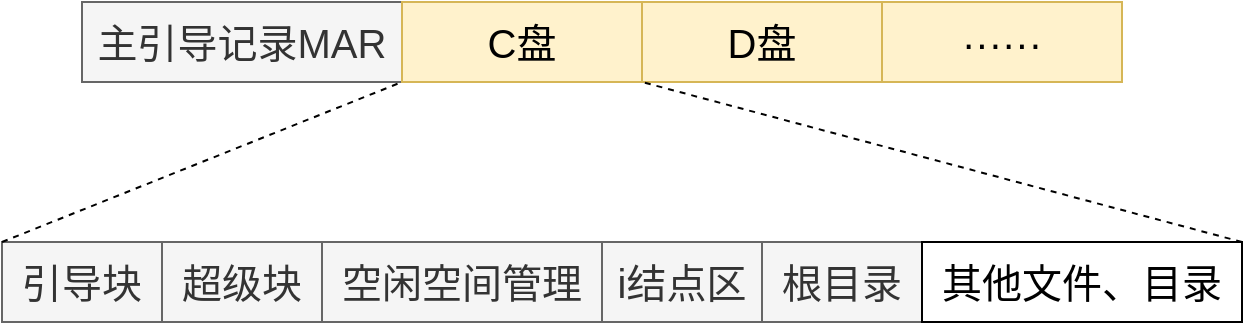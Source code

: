 <mxfile version="20.3.0" type="device" pages="14"><diagram id="RsUAU91iZvm2UdwVtHh2" name="文件系统布局"><mxGraphModel dx="1422" dy="905" grid="1" gridSize="10" guides="1" tooltips="1" connect="1" arrows="1" fold="1" page="1" pageScale="1" pageWidth="827" pageHeight="1169" math="0" shadow="0"><root><mxCell id="0"/><mxCell id="1" parent="0"/><mxCell id="lbKtce1etWWN50quj-3n-1" value="主引导记录MAR" style="rounded=0;whiteSpace=wrap;html=1;labelBackgroundColor=none;strokeColor=#666666;fontSize=20;fontColor=#333333;fillColor=#f5f5f5;align=center;" parent="1" vertex="1"><mxGeometry x="80" y="240" width="160" height="40" as="geometry"/></mxCell><mxCell id="lbKtce1etWWN50quj-3n-2" value="C盘" style="rounded=0;whiteSpace=wrap;html=1;labelBackgroundColor=none;strokeColor=#d6b656;fontSize=20;fillColor=#fff2cc;align=center;" parent="1" vertex="1"><mxGeometry x="240" y="240" width="120" height="40" as="geometry"/></mxCell><mxCell id="lbKtce1etWWN50quj-3n-4" value="D盘" style="rounded=0;whiteSpace=wrap;html=1;labelBackgroundColor=none;strokeColor=#d6b656;fontSize=20;fillColor=#fff2cc;align=center;" parent="1" vertex="1"><mxGeometry x="360" y="240" width="120" height="40" as="geometry"/></mxCell><mxCell id="lbKtce1etWWN50quj-3n-5" value="······" style="rounded=0;whiteSpace=wrap;html=1;labelBackgroundColor=none;strokeColor=#d6b656;fontSize=20;fillColor=#fff2cc;align=center;" parent="1" vertex="1"><mxGeometry x="480" y="240" width="120" height="40" as="geometry"/></mxCell><mxCell id="lbKtce1etWWN50quj-3n-6" value="引导块" style="rounded=0;whiteSpace=wrap;html=1;labelBackgroundColor=none;strokeColor=#666666;fontSize=20;fontColor=#333333;fillColor=#f5f5f5;align=center;" parent="1" vertex="1"><mxGeometry x="40" y="360" width="80" height="40" as="geometry"/></mxCell><mxCell id="lbKtce1etWWN50quj-3n-7" value="超级块" style="rounded=0;whiteSpace=wrap;html=1;labelBackgroundColor=none;strokeColor=#666666;fontSize=20;fontColor=#333333;fillColor=#f5f5f5;align=center;" parent="1" vertex="1"><mxGeometry x="120" y="360" width="80" height="40" as="geometry"/></mxCell><mxCell id="lbKtce1etWWN50quj-3n-8" value="空闲空间管理" style="rounded=0;whiteSpace=wrap;html=1;labelBackgroundColor=none;strokeColor=#666666;fontSize=20;fontColor=#333333;fillColor=#f5f5f5;align=center;" parent="1" vertex="1"><mxGeometry x="200" y="360" width="140" height="40" as="geometry"/></mxCell><mxCell id="lbKtce1etWWN50quj-3n-10" value="i结点区" style="rounded=0;whiteSpace=wrap;html=1;labelBackgroundColor=none;strokeColor=#666666;fontSize=20;fontColor=#333333;fillColor=#f5f5f5;align=center;" parent="1" vertex="1"><mxGeometry x="340" y="360" width="80" height="40" as="geometry"/></mxCell><mxCell id="lbKtce1etWWN50quj-3n-11" value="根目录" style="rounded=0;whiteSpace=wrap;html=1;labelBackgroundColor=none;strokeColor=#666666;fontSize=20;fontColor=#333333;fillColor=#f5f5f5;align=center;" parent="1" vertex="1"><mxGeometry x="420" y="360" width="80" height="40" as="geometry"/></mxCell><mxCell id="lbKtce1etWWN50quj-3n-12" value="&lt;font color=&quot;#000000&quot;&gt;其他文件、目录&lt;/font&gt;" style="rounded=0;whiteSpace=wrap;html=1;labelBackgroundColor=none;fontSize=20;align=center;" parent="1" vertex="1"><mxGeometry x="500" y="360" width="160" height="40" as="geometry"/></mxCell><mxCell id="lbKtce1etWWN50quj-3n-13" value="" style="endArrow=none;dashed=1;html=1;rounded=0;labelBackgroundColor=none;strokeColor=#000000;fontSize=20;fontColor=#000000;entryX=1;entryY=1;entryDx=0;entryDy=0;exitX=0;exitY=0;exitDx=0;exitDy=0;align=center;" parent="1" source="lbKtce1etWWN50quj-3n-6" target="lbKtce1etWWN50quj-3n-1" edge="1"><mxGeometry width="50" height="50" relative="1" as="geometry"><mxPoint x="220" y="330" as="sourcePoint"/><mxPoint x="100" y="290" as="targetPoint"/></mxGeometry></mxCell><mxCell id="lbKtce1etWWN50quj-3n-15" value="" style="endArrow=none;dashed=1;html=1;rounded=0;labelBackgroundColor=none;strokeColor=#000000;fontSize=20;fontColor=#000000;entryX=0;entryY=1;entryDx=0;entryDy=0;exitX=1;exitY=0;exitDx=0;exitDy=0;align=center;" parent="1" source="lbKtce1etWWN50quj-3n-12" target="lbKtce1etWWN50quj-3n-4" edge="1"><mxGeometry width="50" height="50" relative="1" as="geometry"><mxPoint x="240" y="360" as="sourcePoint"/><mxPoint x="290" y="310" as="targetPoint"/></mxGeometry></mxCell></root></mxGraphModel></diagram><diagram id="s_RJEaHfglyYoG2bJpJo" name="成组链接法"><mxGraphModel dx="1262" dy="809" grid="1" gridSize="10" guides="1" tooltips="1" connect="1" arrows="1" fold="1" page="1" pageScale="1" pageWidth="827" pageHeight="1169" math="0" shadow="0"><root><mxCell id="0"/><mxCell id="1" parent="0"/><mxCell id="lLs0s2_AMLO2FpbbdBQf-4" value="" style="rounded=0;whiteSpace=wrap;html=1;labelBackgroundColor=none;strokeColor=#000000;fontSize=20;fontColor=#000000;fillColor=none;" vertex="1" parent="1"><mxGeometry x="80" y="520" width="80" height="120" as="geometry"/></mxCell><mxCell id="lLs0s2_AMLO2FpbbdBQf-50" style="edgeStyle=orthogonalEdgeStyle;rounded=0;orthogonalLoop=1;jettySize=auto;html=1;exitX=1;exitY=0.5;exitDx=0;exitDy=0;entryX=0;entryY=0.5;entryDx=0;entryDy=0;labelBackgroundColor=none;strokeColor=#000000;fontSize=20;fontColor=#000000;" edge="1" parent="1" source="lLs0s2_AMLO2FpbbdBQf-1" target="lLs0s2_AMLO2FpbbdBQf-27"><mxGeometry relative="1" as="geometry"><Array as="points"><mxPoint x="180" y="530"/><mxPoint x="180" y="220"/></Array></mxGeometry></mxCell><mxCell id="lLs0s2_AMLO2FpbbdBQf-1" value="" style="rounded=0;whiteSpace=wrap;html=1;labelBackgroundColor=none;strokeColor=#000000;fontSize=20;fontColor=#000000;fillColor=none;" vertex="1" parent="1"><mxGeometry x="80" y="520" width="80" height="20" as="geometry"/></mxCell><mxCell id="lLs0s2_AMLO2FpbbdBQf-51" style="edgeStyle=orthogonalEdgeStyle;rounded=0;orthogonalLoop=1;jettySize=auto;html=1;exitX=1;exitY=0.5;exitDx=0;exitDy=0;entryX=0;entryY=0.5;entryDx=0;entryDy=0;labelBackgroundColor=none;strokeColor=#000000;fontSize=20;fontColor=#000000;" edge="1" parent="1" source="lLs0s2_AMLO2FpbbdBQf-2" target="lLs0s2_AMLO2FpbbdBQf-6"><mxGeometry relative="1" as="geometry"><Array as="points"><mxPoint x="200" y="550"/><mxPoint x="200" y="380"/></Array></mxGeometry></mxCell><mxCell id="lLs0s2_AMLO2FpbbdBQf-2" value="" style="rounded=0;whiteSpace=wrap;html=1;labelBackgroundColor=none;strokeColor=#000000;fontSize=20;fontColor=#000000;fillColor=none;" vertex="1" parent="1"><mxGeometry x="80" y="540" width="80" height="20" as="geometry"/></mxCell><mxCell id="lLs0s2_AMLO2FpbbdBQf-52" style="edgeStyle=orthogonalEdgeStyle;rounded=0;orthogonalLoop=1;jettySize=auto;html=1;exitX=1;exitY=0.5;exitDx=0;exitDy=0;entryX=0;entryY=0.5;entryDx=0;entryDy=0;labelBackgroundColor=none;strokeColor=#000000;fontSize=20;fontColor=#000000;" edge="1" parent="1" source="lLs0s2_AMLO2FpbbdBQf-3" target="lLs0s2_AMLO2FpbbdBQf-23"><mxGeometry relative="1" as="geometry"><Array as="points"><mxPoint x="220" y="630"/><mxPoint x="220" y="530"/></Array></mxGeometry></mxCell><mxCell id="lLs0s2_AMLO2FpbbdBQf-3" value="" style="rounded=0;whiteSpace=wrap;html=1;labelBackgroundColor=none;strokeColor=#000000;fontSize=20;fontColor=#000000;fillColor=none;" vertex="1" parent="1"><mxGeometry x="80" y="620" width="80" height="20" as="geometry"/></mxCell><mxCell id="lLs0s2_AMLO2FpbbdBQf-5" value="···" style="rounded=0;whiteSpace=wrap;html=1;labelBackgroundColor=none;strokeColor=#000000;fontSize=20;fontColor=#000000;fillColor=none;" vertex="1" parent="1"><mxGeometry x="80" y="560" width="80" height="60" as="geometry"/></mxCell><mxCell id="lLs0s2_AMLO2FpbbdBQf-6" value="2" style="rounded=0;whiteSpace=wrap;html=1;labelBackgroundColor=none;strokeColor=#000000;fontSize=20;fontColor=#000000;fillColor=none;" vertex="1" parent="1"><mxGeometry x="240" y="320" width="80" height="120" as="geometry"/></mxCell><mxCell id="lLs0s2_AMLO2FpbbdBQf-22" value="" style="rounded=0;whiteSpace=wrap;html=1;labelBackgroundColor=none;strokeColor=#000000;fontSize=20;fontColor=#000000;fillColor=none;" vertex="1" parent="1"><mxGeometry x="240" y="520" width="80" height="120" as="geometry"/></mxCell><mxCell id="lLs0s2_AMLO2FpbbdBQf-56" style="edgeStyle=orthogonalEdgeStyle;rounded=0;orthogonalLoop=1;jettySize=auto;html=1;exitX=1;exitY=0.5;exitDx=0;exitDy=0;entryX=0;entryY=0.5;entryDx=0;entryDy=0;labelBackgroundColor=none;strokeColor=#000000;fontSize=20;fontColor=#000000;" edge="1" parent="1" source="lLs0s2_AMLO2FpbbdBQf-23" target="lLs0s2_AMLO2FpbbdBQf-34"><mxGeometry relative="1" as="geometry"><Array as="points"><mxPoint x="340" y="530"/><mxPoint x="340" y="220"/></Array></mxGeometry></mxCell><mxCell id="lLs0s2_AMLO2FpbbdBQf-23" value="" style="rounded=0;whiteSpace=wrap;html=1;labelBackgroundColor=none;strokeColor=#000000;fontSize=20;fontColor=#000000;fillColor=none;" vertex="1" parent="1"><mxGeometry x="240" y="520" width="80" height="20" as="geometry"/></mxCell><mxCell id="lLs0s2_AMLO2FpbbdBQf-55" style="edgeStyle=orthogonalEdgeStyle;rounded=0;orthogonalLoop=1;jettySize=auto;html=1;exitX=1;exitY=0.5;exitDx=0;exitDy=0;entryX=0;entryY=0.5;entryDx=0;entryDy=0;labelBackgroundColor=none;strokeColor=#000000;fontSize=20;fontColor=#000000;" edge="1" parent="1" source="lLs0s2_AMLO2FpbbdBQf-24" target="lLs0s2_AMLO2FpbbdBQf-28"><mxGeometry relative="1" as="geometry"/></mxCell><mxCell id="lLs0s2_AMLO2FpbbdBQf-24" value="" style="rounded=0;whiteSpace=wrap;html=1;labelBackgroundColor=none;strokeColor=#000000;fontSize=20;fontColor=#000000;fillColor=none;" vertex="1" parent="1"><mxGeometry x="240" y="540" width="80" height="20" as="geometry"/></mxCell><mxCell id="lLs0s2_AMLO2FpbbdBQf-53" style="edgeStyle=orthogonalEdgeStyle;rounded=0;orthogonalLoop=1;jettySize=auto;html=1;exitX=1;exitY=0.5;exitDx=0;exitDy=0;entryX=0;entryY=0.5;entryDx=0;entryDy=0;labelBackgroundColor=none;strokeColor=#000000;fontSize=20;fontColor=#000000;" edge="1" parent="1" source="lLs0s2_AMLO2FpbbdBQf-25" target="lLs0s2_AMLO2FpbbdBQf-30"><mxGeometry relative="1" as="geometry"><Array as="points"><mxPoint x="380" y="630"/><mxPoint x="380" y="530"/></Array></mxGeometry></mxCell><mxCell id="lLs0s2_AMLO2FpbbdBQf-25" value="" style="rounded=0;whiteSpace=wrap;html=1;labelBackgroundColor=none;strokeColor=#000000;fontSize=20;fontColor=#000000;fillColor=none;" vertex="1" parent="1"><mxGeometry x="240" y="620" width="80" height="20" as="geometry"/></mxCell><mxCell id="lLs0s2_AMLO2FpbbdBQf-26" value="···" style="rounded=0;whiteSpace=wrap;html=1;labelBackgroundColor=none;strokeColor=#000000;fontSize=20;fontColor=#000000;fillColor=none;" vertex="1" parent="1"><mxGeometry x="240" y="560" width="80" height="60" as="geometry"/></mxCell><mxCell id="lLs0s2_AMLO2FpbbdBQf-27" value="1" style="rounded=0;whiteSpace=wrap;html=1;labelBackgroundColor=none;strokeColor=#000000;fontSize=20;fontColor=#000000;fillColor=none;" vertex="1" parent="1"><mxGeometry x="240" y="160" width="80" height="120" as="geometry"/></mxCell><mxCell id="lLs0s2_AMLO2FpbbdBQf-58" style="edgeStyle=orthogonalEdgeStyle;rounded=0;orthogonalLoop=1;jettySize=auto;html=1;exitX=1;exitY=0.5;exitDx=0;exitDy=0;entryX=0;entryY=0.5;entryDx=0;entryDy=0;labelBackgroundColor=none;strokeColor=#000000;fontSize=20;fontColor=#000000;" edge="1" parent="1" source="lLs0s2_AMLO2FpbbdBQf-28" target="lLs0s2_AMLO2FpbbdBQf-41"><mxGeometry relative="1" as="geometry"><Array as="points"><mxPoint x="500" y="380"/><mxPoint x="500" y="220"/></Array></mxGeometry></mxCell><mxCell id="lLs0s2_AMLO2FpbbdBQf-28" value="n+2" style="rounded=0;whiteSpace=wrap;html=1;labelBackgroundColor=none;strokeColor=#000000;fontSize=20;fontColor=#000000;fillColor=none;" vertex="1" parent="1"><mxGeometry x="400" y="320" width="80" height="120" as="geometry"/></mxCell><mxCell id="lLs0s2_AMLO2FpbbdBQf-29" value="" style="rounded=0;whiteSpace=wrap;html=1;labelBackgroundColor=none;strokeColor=#000000;fontSize=20;fontColor=#000000;fillColor=none;" vertex="1" parent="1"><mxGeometry x="400" y="520" width="80" height="120" as="geometry"/></mxCell><mxCell id="lLs0s2_AMLO2FpbbdBQf-30" value="" style="rounded=0;whiteSpace=wrap;html=1;labelBackgroundColor=none;strokeColor=#000000;fontSize=20;fontColor=#000000;fillColor=none;" vertex="1" parent="1"><mxGeometry x="400" y="520" width="80" height="20" as="geometry"/></mxCell><mxCell id="lLs0s2_AMLO2FpbbdBQf-57" style="edgeStyle=orthogonalEdgeStyle;rounded=0;orthogonalLoop=1;jettySize=auto;html=1;exitX=1;exitY=0.5;exitDx=0;exitDy=0;entryX=0;entryY=0.5;entryDx=0;entryDy=0;labelBackgroundColor=none;strokeColor=#000000;fontSize=20;fontColor=#000000;" edge="1" parent="1" source="lLs0s2_AMLO2FpbbdBQf-31" target="lLs0s2_AMLO2FpbbdBQf-35"><mxGeometry relative="1" as="geometry"/></mxCell><mxCell id="lLs0s2_AMLO2FpbbdBQf-31" value="" style="rounded=0;whiteSpace=wrap;html=1;labelBackgroundColor=none;strokeColor=#000000;fontSize=20;fontColor=#000000;fillColor=none;" vertex="1" parent="1"><mxGeometry x="400" y="540" width="80" height="20" as="geometry"/></mxCell><mxCell id="lLs0s2_AMLO2FpbbdBQf-54" style="edgeStyle=orthogonalEdgeStyle;rounded=0;orthogonalLoop=1;jettySize=auto;html=1;exitX=1;exitY=0.5;exitDx=0;exitDy=0;entryX=0;entryY=0.5;entryDx=0;entryDy=0;labelBackgroundColor=none;strokeColor=#000000;fontSize=20;fontColor=#000000;" edge="1" parent="1" source="lLs0s2_AMLO2FpbbdBQf-32" target="lLs0s2_AMLO2FpbbdBQf-37"><mxGeometry relative="1" as="geometry"><Array as="points"><mxPoint x="540" y="630"/><mxPoint x="540" y="530"/></Array></mxGeometry></mxCell><mxCell id="lLs0s2_AMLO2FpbbdBQf-32" value="" style="rounded=0;whiteSpace=wrap;html=1;labelBackgroundColor=none;strokeColor=#000000;fontSize=20;fontColor=#000000;fillColor=none;" vertex="1" parent="1"><mxGeometry x="400" y="620" width="80" height="20" as="geometry"/></mxCell><mxCell id="lLs0s2_AMLO2FpbbdBQf-33" value="···" style="rounded=0;whiteSpace=wrap;html=1;labelBackgroundColor=none;strokeColor=#000000;fontSize=20;fontColor=#000000;fillColor=none;" vertex="1" parent="1"><mxGeometry x="400" y="560" width="80" height="60" as="geometry"/></mxCell><mxCell id="lLs0s2_AMLO2FpbbdBQf-34" value="n+1" style="rounded=0;whiteSpace=wrap;html=1;labelBackgroundColor=none;strokeColor=#000000;fontSize=20;fontColor=#000000;fillColor=none;" vertex="1" parent="1"><mxGeometry x="400" y="160" width="80" height="120" as="geometry"/></mxCell><mxCell id="lLs0s2_AMLO2FpbbdBQf-35" value="" style="rounded=0;whiteSpace=wrap;html=1;labelBackgroundColor=none;strokeColor=#000000;fontSize=20;fontColor=#000000;fillColor=none;" vertex="1" parent="1"><mxGeometry x="560" y="320" width="80" height="120" as="geometry"/></mxCell><mxCell id="lLs0s2_AMLO2FpbbdBQf-36" value="" style="rounded=0;whiteSpace=wrap;html=1;labelBackgroundColor=none;strokeColor=#000000;fontSize=20;fontColor=#000000;fillColor=none;" vertex="1" parent="1"><mxGeometry x="560" y="520" width="80" height="120" as="geometry"/></mxCell><mxCell id="lLs0s2_AMLO2FpbbdBQf-37" value="" style="rounded=0;whiteSpace=wrap;html=1;labelBackgroundColor=none;strokeColor=#000000;fontSize=20;fontColor=#000000;fillColor=none;" vertex="1" parent="1"><mxGeometry x="560" y="520" width="80" height="20" as="geometry"/></mxCell><mxCell id="lLs0s2_AMLO2FpbbdBQf-38" value="" style="rounded=0;whiteSpace=wrap;html=1;labelBackgroundColor=none;strokeColor=#000000;fontSize=20;fontColor=#000000;fillColor=none;" vertex="1" parent="1"><mxGeometry x="560" y="540" width="80" height="20" as="geometry"/></mxCell><mxCell id="lLs0s2_AMLO2FpbbdBQf-39" value="" style="rounded=0;whiteSpace=wrap;html=1;labelBackgroundColor=none;strokeColor=#000000;fontSize=20;fontColor=#000000;fillColor=none;" vertex="1" parent="1"><mxGeometry x="560" y="620" width="80" height="20" as="geometry"/></mxCell><mxCell id="lLs0s2_AMLO2FpbbdBQf-40" value="···" style="rounded=0;whiteSpace=wrap;html=1;labelBackgroundColor=none;strokeColor=#000000;fontSize=20;fontColor=#000000;fillColor=none;" vertex="1" parent="1"><mxGeometry x="560" y="560" width="80" height="60" as="geometry"/></mxCell><mxCell id="lLs0s2_AMLO2FpbbdBQf-41" value="" style="rounded=0;whiteSpace=wrap;html=1;labelBackgroundColor=none;strokeColor=#000000;fontSize=20;fontColor=#000000;fillColor=none;" vertex="1" parent="1"><mxGeometry x="560" y="160" width="80" height="120" as="geometry"/></mxCell><mxCell id="lLs0s2_AMLO2FpbbdBQf-42" value="" style="endArrow=classic;html=1;rounded=0;labelBackgroundColor=none;strokeColor=#000000;fontSize=20;fontColor=#000000;entryX=0;entryY=0.5;entryDx=0;entryDy=0;" edge="1" parent="1" target="lLs0s2_AMLO2FpbbdBQf-1"><mxGeometry width="50" height="50" relative="1" as="geometry"><mxPoint x="40" y="530" as="sourcePoint"/><mxPoint x="70" y="480" as="targetPoint"/></mxGeometry></mxCell><mxCell id="lLs0s2_AMLO2FpbbdBQf-43" value="&lt;font style=&quot;font-size: 16px;&quot;&gt;成组链块&lt;/font&gt;" style="text;html=1;strokeColor=none;fillColor=none;align=center;verticalAlign=middle;whiteSpace=wrap;rounded=0;labelBackgroundColor=none;fontSize=20;fontColor=#000000;" vertex="1" parent="1"><mxGeometry x="80" y="490" width="80" height="30" as="geometry"/></mxCell><mxCell id="lLs0s2_AMLO2FpbbdBQf-44" value="&lt;font style=&quot;font-size: 16px;&quot;&gt;0&lt;/font&gt;" style="text;html=1;strokeColor=none;fillColor=none;align=center;verticalAlign=middle;whiteSpace=wrap;rounded=0;labelBackgroundColor=none;fontSize=20;fontColor=#000000;" vertex="1" parent="1"><mxGeometry x="80" y="640" width="80" height="30" as="geometry"/></mxCell><mxCell id="lLs0s2_AMLO2FpbbdBQf-45" value="&lt;font style=&quot;font-size: 16px;&quot;&gt;n&lt;/font&gt;" style="text;html=1;strokeColor=none;fillColor=none;align=center;verticalAlign=middle;whiteSpace=wrap;rounded=0;labelBackgroundColor=none;fontSize=20;fontColor=#000000;" vertex="1" parent="1"><mxGeometry x="240" y="640" width="80" height="30" as="geometry"/></mxCell><mxCell id="lLs0s2_AMLO2FpbbdBQf-46" value="&lt;span style=&quot;font-size: 16px;&quot;&gt;n+n&lt;/span&gt;" style="text;html=1;strokeColor=none;fillColor=none;align=center;verticalAlign=middle;whiteSpace=wrap;rounded=0;labelBackgroundColor=none;fontSize=20;fontColor=#000000;" vertex="1" parent="1"><mxGeometry x="400" y="640" width="80" height="30" as="geometry"/></mxCell><mxCell id="lLs0s2_AMLO2FpbbdBQf-47" value="&lt;font style=&quot;font-size: 20px;&quot;&gt;······&lt;/font&gt;" style="text;html=1;strokeColor=none;fillColor=none;align=center;verticalAlign=middle;whiteSpace=wrap;rounded=0;labelBackgroundColor=none;fontSize=16;fontColor=#000000;" vertex="1" parent="1"><mxGeometry x="240" y="460" width="80" height="40" as="geometry"/></mxCell><mxCell id="lLs0s2_AMLO2FpbbdBQf-48" value="&lt;font style=&quot;font-size: 20px;&quot;&gt;······&lt;/font&gt;" style="text;html=1;strokeColor=none;fillColor=none;align=center;verticalAlign=middle;whiteSpace=wrap;rounded=0;labelBackgroundColor=none;fontSize=16;fontColor=#000000;" vertex="1" parent="1"><mxGeometry x="400" y="460" width="80" height="40" as="geometry"/></mxCell><mxCell id="lLs0s2_AMLO2FpbbdBQf-49" value="&lt;font style=&quot;font-size: 20px;&quot;&gt;······&lt;/font&gt;" style="text;html=1;strokeColor=none;fillColor=none;align=center;verticalAlign=middle;whiteSpace=wrap;rounded=0;labelBackgroundColor=none;fontSize=16;fontColor=#000000;" vertex="1" parent="1"><mxGeometry x="560" y="460" width="80" height="40" as="geometry"/></mxCell></root></mxGraphModel></diagram><diagram id="UGBXeliHNTX-9IDRqQh1" name="索引文件"><mxGraphModel dx="1038" dy="689" grid="1" gridSize="10" guides="1" tooltips="1" connect="1" arrows="1" fold="1" page="1" pageScale="1" pageWidth="827" pageHeight="1169" math="0" shadow="0"><root><mxCell id="0"/><mxCell id="1" parent="0"/><mxCell id="8iAKgJ-iZYpUz5QUMono-1" value="&lt;font style=&quot;font-size: 20px;&quot;&gt;0&lt;/font&gt;" style="rounded=0;whiteSpace=wrap;html=1;fillColor=none;fontSize=20;" parent="1" vertex="1"><mxGeometry x="160" y="200" width="80" height="40" as="geometry"/></mxCell><mxCell id="8iAKgJ-iZYpUz5QUMono-2" value="&lt;font style=&quot;font-size: 20px;&quot;&gt;索引号&lt;/font&gt;" style="text;html=1;strokeColor=none;fillColor=none;align=center;verticalAlign=middle;whiteSpace=wrap;rounded=0;" parent="1" vertex="1"><mxGeometry x="160" y="170" width="80" height="30" as="geometry"/></mxCell><mxCell id="8iAKgJ-iZYpUz5QUMono-3" value="&lt;font style=&quot;&quot;&gt;m&lt;sub style=&quot;&quot;&gt;&lt;font style=&quot;font-size: 12px;&quot;&gt;0&lt;/font&gt;&lt;/sub&gt;&lt;/font&gt;" style="rounded=0;whiteSpace=wrap;html=1;fillColor=none;fontSize=20;" parent="1" vertex="1"><mxGeometry x="240" y="200" width="80" height="40" as="geometry"/></mxCell><mxCell id="8iAKgJ-iZYpUz5QUMono-4" value="&lt;font style=&quot;font-size: 20px;&quot;&gt;长度m&lt;/font&gt;" style="text;html=1;strokeColor=none;fillColor=none;align=center;verticalAlign=middle;whiteSpace=wrap;rounded=0;" parent="1" vertex="1"><mxGeometry x="240" y="170" width="80" height="30" as="geometry"/></mxCell><mxCell id="8iAKgJ-iZYpUz5QUMono-9" style="rounded=0;orthogonalLoop=1;jettySize=auto;html=1;exitX=1;exitY=0.5;exitDx=0;exitDy=0;entryX=0;entryY=0.5;entryDx=0;entryDy=0;fontSize=12;" parent="1" source="8iAKgJ-iZYpUz5QUMono-5" target="8iAKgJ-iZYpUz5QUMono-7" edge="1"><mxGeometry relative="1" as="geometry"/></mxCell><mxCell id="8iAKgJ-iZYpUz5QUMono-5" value="" style="rounded=0;whiteSpace=wrap;html=1;fillColor=none;fontSize=20;" parent="1" vertex="1"><mxGeometry x="320" y="200" width="80" height="40" as="geometry"/></mxCell><mxCell id="8iAKgJ-iZYpUz5QUMono-6" value="&lt;span style=&quot;font-size: 20px;&quot;&gt;逻辑地址&lt;/span&gt;" style="text;html=1;strokeColor=none;fillColor=none;align=center;verticalAlign=middle;whiteSpace=wrap;rounded=0;" parent="1" vertex="1"><mxGeometry x="310" y="170" width="100" height="30" as="geometry"/></mxCell><mxCell id="8iAKgJ-iZYpUz5QUMono-7" value="&lt;font style=&quot;&quot;&gt;R&lt;sub style=&quot;&quot;&gt;&lt;font style=&quot;font-size: 12px;&quot;&gt;0&lt;/font&gt;&lt;/sub&gt;&lt;/font&gt;" style="rounded=0;whiteSpace=wrap;html=1;fillColor=none;fontSize=20;" parent="1" vertex="1"><mxGeometry x="480" y="160" width="80" height="40" as="geometry"/></mxCell><mxCell id="8iAKgJ-iZYpUz5QUMono-8" value="&lt;font style=&quot;font-size: 20px;&quot;&gt;逻辑文件&lt;/font&gt;" style="text;html=1;strokeColor=none;fillColor=none;align=center;verticalAlign=middle;whiteSpace=wrap;rounded=0;" parent="1" vertex="1"><mxGeometry x="470" y="130" width="100" height="30" as="geometry"/></mxCell><mxCell id="8iAKgJ-iZYpUz5QUMono-15" value="&lt;font style=&quot;font-size: 20px;&quot;&gt;1&lt;/font&gt;" style="rounded=0;whiteSpace=wrap;html=1;fillColor=none;fontSize=20;" parent="1" vertex="1"><mxGeometry x="160" y="240" width="80" height="40" as="geometry"/></mxCell><mxCell id="8iAKgJ-iZYpUz5QUMono-16" value="&lt;font style=&quot;&quot;&gt;m&lt;sub style=&quot;&quot;&gt;&lt;font style=&quot;font-size: 12px;&quot;&gt;1&lt;/font&gt;&lt;/sub&gt;&lt;/font&gt;" style="rounded=0;whiteSpace=wrap;html=1;fillColor=none;fontSize=20;" parent="1" vertex="1"><mxGeometry x="240" y="240" width="80" height="40" as="geometry"/></mxCell><mxCell id="8iAKgJ-iZYpUz5QUMono-17" style="rounded=0;orthogonalLoop=1;jettySize=auto;html=1;exitX=1;exitY=0.5;exitDx=0;exitDy=0;entryX=0;entryY=0.5;entryDx=0;entryDy=0;fontSize=12;" parent="1" source="8iAKgJ-iZYpUz5QUMono-18" target="8iAKgJ-iZYpUz5QUMono-19" edge="1"><mxGeometry relative="1" as="geometry"/></mxCell><mxCell id="8iAKgJ-iZYpUz5QUMono-18" value="" style="rounded=0;whiteSpace=wrap;html=1;fillColor=none;fontSize=20;" parent="1" vertex="1"><mxGeometry x="320" y="240" width="80" height="40" as="geometry"/></mxCell><mxCell id="8iAKgJ-iZYpUz5QUMono-19" value="&lt;font style=&quot;&quot;&gt;R&lt;sub style=&quot;&quot;&gt;&lt;font style=&quot;font-size: 12px;&quot;&gt;1&lt;/font&gt;&lt;/sub&gt;&lt;/font&gt;" style="rounded=0;whiteSpace=wrap;html=1;fillColor=none;fontSize=20;" parent="1" vertex="1"><mxGeometry x="480" y="260" width="80" height="40" as="geometry"/></mxCell><mxCell id="8iAKgJ-iZYpUz5QUMono-25" value="2" style="rounded=0;whiteSpace=wrap;html=1;fillColor=none;fontSize=20;" parent="1" vertex="1"><mxGeometry x="160" y="280" width="80" height="40" as="geometry"/></mxCell><mxCell id="8iAKgJ-iZYpUz5QUMono-26" value="&lt;font style=&quot;&quot;&gt;m&lt;sub style=&quot;&quot;&gt;&lt;font style=&quot;font-size: 12px;&quot;&gt;2&lt;/font&gt;&lt;/sub&gt;&lt;/font&gt;" style="rounded=0;whiteSpace=wrap;html=1;fillColor=none;fontSize=20;" parent="1" vertex="1"><mxGeometry x="240" y="280" width="80" height="40" as="geometry"/></mxCell><mxCell id="8iAKgJ-iZYpUz5QUMono-27" style="rounded=0;orthogonalLoop=1;jettySize=auto;html=1;exitX=1;exitY=0.5;exitDx=0;exitDy=0;entryX=0;entryY=0.5;entryDx=0;entryDy=0;fontSize=12;" parent="1" source="8iAKgJ-iZYpUz5QUMono-28" target="8iAKgJ-iZYpUz5QUMono-29" edge="1"><mxGeometry relative="1" as="geometry"/></mxCell><mxCell id="8iAKgJ-iZYpUz5QUMono-28" value="" style="rounded=0;whiteSpace=wrap;html=1;fillColor=none;fontSize=20;" parent="1" vertex="1"><mxGeometry x="320" y="280" width="80" height="40" as="geometry"/></mxCell><mxCell id="8iAKgJ-iZYpUz5QUMono-29" value="&lt;font style=&quot;&quot;&gt;R&lt;sub style=&quot;&quot;&gt;&lt;font style=&quot;font-size: 12px;&quot;&gt;2&lt;/font&gt;&lt;/sub&gt;&lt;/font&gt;" style="rounded=0;whiteSpace=wrap;html=1;fillColor=none;fontSize=20;" parent="1" vertex="1"><mxGeometry x="480" y="210" width="80" height="40" as="geometry"/></mxCell><mxCell id="8iAKgJ-iZYpUz5QUMono-30" value="&lt;font style=&quot;font-size: 20px;&quot;&gt;···&lt;/font&gt;" style="rounded=0;whiteSpace=wrap;html=1;fillColor=none;fontSize=20;" parent="1" vertex="1"><mxGeometry x="160" y="320" width="80" height="40" as="geometry"/></mxCell><mxCell id="8iAKgJ-iZYpUz5QUMono-31" value="···" style="rounded=0;whiteSpace=wrap;html=1;fillColor=none;fontSize=20;" parent="1" vertex="1"><mxGeometry x="240" y="320" width="80" height="40" as="geometry"/></mxCell><mxCell id="8iAKgJ-iZYpUz5QUMono-32" style="rounded=0;orthogonalLoop=1;jettySize=auto;html=1;exitX=1;exitY=0.5;exitDx=0;exitDy=0;entryX=0;entryY=0.5;entryDx=0;entryDy=0;fontSize=12;" parent="1" source="8iAKgJ-iZYpUz5QUMono-33" target="8iAKgJ-iZYpUz5QUMono-34" edge="1"><mxGeometry relative="1" as="geometry"/></mxCell><mxCell id="8iAKgJ-iZYpUz5QUMono-33" value="" style="rounded=0;whiteSpace=wrap;html=1;fillColor=none;fontSize=20;" parent="1" vertex="1"><mxGeometry x="320" y="320" width="80" height="40" as="geometry"/></mxCell><mxCell id="8iAKgJ-iZYpUz5QUMono-34" value="···" style="rounded=0;whiteSpace=wrap;html=1;fillColor=none;fontSize=20;" parent="1" vertex="1"><mxGeometry x="480" y="310" width="80" height="40" as="geometry"/></mxCell><mxCell id="6qHMUGTU061X4O_tl4bu-1" value="" style="endArrow=classic;html=1;rounded=0;strokeWidth=2;" edge="1" parent="1"><mxGeometry width="50" height="50" relative="1" as="geometry"><mxPoint x="120" y="200" as="sourcePoint"/><mxPoint x="120" y="360" as="targetPoint"/></mxGeometry></mxCell><mxCell id="6qHMUGTU061X4O_tl4bu-2" value="&lt;font style=&quot;font-size: 20px;&quot;&gt;有序&lt;/font&gt;" style="text;html=1;strokeColor=none;fillColor=none;align=center;verticalAlign=middle;whiteSpace=wrap;rounded=0;" vertex="1" parent="1"><mxGeometry x="60" y="250" width="60" height="30" as="geometry"/></mxCell><mxCell id="YykVwvKid8oB16dEMdEf-1" value="(关键字)" style="text;html=1;strokeColor=none;fillColor=none;align=center;verticalAlign=middle;whiteSpace=wrap;rounded=0;fontSize=20;" vertex="1" parent="1"><mxGeometry x="160" y="140" width="80" height="30" as="geometry"/></mxCell></root></mxGraphModel></diagram><diagram id="g4SP0Pe3rEroT7F84tHf" name="索引顺序文件"><mxGraphModel dx="1038" dy="689" grid="1" gridSize="10" guides="1" tooltips="1" connect="1" arrows="1" fold="1" page="1" pageScale="1" pageWidth="827" pageHeight="1169" math="0" shadow="0"><root><mxCell id="0"/><mxCell id="1" parent="0"/><mxCell id="E1v1d9tJGFiNHYYdQ_LV-3" value="An Qi" style="rounded=0;whiteSpace=wrap;html=1;fillColor=none;fontSize=20;" parent="1" vertex="1"><mxGeometry x="120" y="160" width="120" height="40" as="geometry"/></mxCell><mxCell id="E1v1d9tJGFiNHYYdQ_LV-4" value="&lt;font style=&quot;font-size: 20px;&quot;&gt;键&lt;/font&gt;" style="text;html=1;strokeColor=none;fillColor=none;align=center;verticalAlign=middle;whiteSpace=wrap;rounded=0;" parent="1" vertex="1"><mxGeometry x="140" y="130" width="80" height="30" as="geometry"/></mxCell><mxCell id="E1v1d9tJGFiNHYYdQ_LV-36" style="edgeStyle=none;rounded=0;orthogonalLoop=1;jettySize=auto;html=1;exitX=1;exitY=0.5;exitDx=0;exitDy=0;entryX=0;entryY=0;entryDx=0;entryDy=0;fontSize=12;" parent="1" source="E1v1d9tJGFiNHYYdQ_LV-6" target="E1v1d9tJGFiNHYYdQ_LV-32" edge="1"><mxGeometry relative="1" as="geometry"/></mxCell><mxCell id="E1v1d9tJGFiNHYYdQ_LV-6" value="" style="rounded=0;whiteSpace=wrap;html=1;fillColor=none;fontSize=20;" parent="1" vertex="1"><mxGeometry x="240" y="160" width="80" height="40" as="geometry"/></mxCell><mxCell id="E1v1d9tJGFiNHYYdQ_LV-7" value="&lt;span style=&quot;font-size: 20px;&quot;&gt;地址&lt;/span&gt;" style="text;html=1;strokeColor=none;fillColor=none;align=center;verticalAlign=middle;whiteSpace=wrap;rounded=0;" parent="1" vertex="1"><mxGeometry x="240" y="130" width="80" height="30" as="geometry"/></mxCell><mxCell id="E1v1d9tJGFiNHYYdQ_LV-9" value="&lt;font style=&quot;font-size: 20px;&quot;&gt;姓名&lt;/font&gt;" style="text;html=1;strokeColor=none;fillColor=none;align=center;verticalAlign=middle;whiteSpace=wrap;rounded=0;" parent="1" vertex="1"><mxGeometry x="420" y="90" width="80" height="30" as="geometry"/></mxCell><mxCell id="E1v1d9tJGFiNHYYdQ_LV-11" value="Bao Rong" style="rounded=0;whiteSpace=wrap;html=1;fillColor=none;fontSize=20;" parent="1" vertex="1"><mxGeometry x="120" y="200" width="120" height="40" as="geometry"/></mxCell><mxCell id="E1v1d9tJGFiNHYYdQ_LV-37" style="edgeStyle=none;rounded=0;orthogonalLoop=1;jettySize=auto;html=1;exitX=1;exitY=0.5;exitDx=0;exitDy=0;entryX=0;entryY=0;entryDx=0;entryDy=0;fontSize=12;" parent="1" source="E1v1d9tJGFiNHYYdQ_LV-13" target="E1v1d9tJGFiNHYYdQ_LV-34" edge="1"><mxGeometry relative="1" as="geometry"/></mxCell><mxCell id="E1v1d9tJGFiNHYYdQ_LV-13" value="" style="rounded=0;whiteSpace=wrap;html=1;fillColor=none;fontSize=20;" parent="1" vertex="1"><mxGeometry x="240" y="200" width="80" height="40" as="geometry"/></mxCell><mxCell id="E1v1d9tJGFiNHYYdQ_LV-16" value="Ding Ding" style="rounded=0;whiteSpace=wrap;html=1;fillColor=none;fontSize=20;" parent="1" vertex="1"><mxGeometry x="120" y="240" width="120" height="40" as="geometry"/></mxCell><mxCell id="E1v1d9tJGFiNHYYdQ_LV-18" value="" style="rounded=0;whiteSpace=wrap;html=1;fillColor=none;fontSize=20;" parent="1" vertex="1"><mxGeometry x="240" y="240" width="80" height="40" as="geometry"/></mxCell><mxCell id="E1v1d9tJGFiNHYYdQ_LV-21" value="Cao Cao" style="rounded=0;whiteSpace=wrap;html=1;fillColor=none;fontSize=20;" parent="1" vertex="1"><mxGeometry x="120" y="280" width="120" height="40" as="geometry"/></mxCell><mxCell id="E1v1d9tJGFiNHYYdQ_LV-23" value="" style="rounded=0;whiteSpace=wrap;html=1;fillColor=none;fontSize=20;" parent="1" vertex="1"><mxGeometry x="240" y="280" width="80" height="40" as="geometry"/></mxCell><mxCell id="E1v1d9tJGFiNHYYdQ_LV-25" value="" style="rounded=0;whiteSpace=wrap;html=1;fillColor=none;fontSize=20;" parent="1" vertex="1"><mxGeometry x="520" y="120" width="80" height="40" as="geometry"/></mxCell><mxCell id="E1v1d9tJGFiNHYYdQ_LV-26" value="&lt;font style=&quot;font-size: 20px;&quot;&gt;其他属性&lt;/font&gt;" style="text;html=1;strokeColor=none;fillColor=none;align=center;verticalAlign=middle;whiteSpace=wrap;rounded=0;" parent="1" vertex="1"><mxGeometry x="510" y="90" width="100" height="30" as="geometry"/></mxCell><mxCell id="E1v1d9tJGFiNHYYdQ_LV-27" value="" style="rounded=0;whiteSpace=wrap;html=1;fillColor=none;fontSize=20;" parent="1" vertex="1"><mxGeometry x="520" y="160" width="80" height="40" as="geometry"/></mxCell><mxCell id="E1v1d9tJGFiNHYYdQ_LV-28" value="" style="rounded=0;whiteSpace=wrap;html=1;fillColor=none;fontSize=20;" parent="1" vertex="1"><mxGeometry x="520" y="280" width="80" height="40" as="geometry"/></mxCell><mxCell id="E1v1d9tJGFiNHYYdQ_LV-29" value="" style="rounded=0;whiteSpace=wrap;html=1;fillColor=none;fontSize=20;" parent="1" vertex="1"><mxGeometry x="520" y="320" width="80" height="40" as="geometry"/></mxCell><mxCell id="E1v1d9tJGFiNHYYdQ_LV-30" value="···" style="rounded=0;whiteSpace=wrap;html=1;fillColor=none;fontSize=20;" parent="1" vertex="1"><mxGeometry x="120" y="320" width="120" height="40" as="geometry"/></mxCell><mxCell id="E1v1d9tJGFiNHYYdQ_LV-31" value="" style="rounded=0;whiteSpace=wrap;html=1;fillColor=none;fontSize=20;" parent="1" vertex="1"><mxGeometry x="240" y="320" width="80" height="40" as="geometry"/></mxCell><mxCell id="E1v1d9tJGFiNHYYdQ_LV-32" value="An Qi" style="rounded=0;whiteSpace=wrap;html=1;fillColor=none;fontSize=20;" parent="1" vertex="1"><mxGeometry x="400" y="120" width="120" height="40" as="geometry"/></mxCell><mxCell id="E1v1d9tJGFiNHYYdQ_LV-33" value="An Kang" style="rounded=0;whiteSpace=wrap;html=1;fillColor=none;fontSize=20;" parent="1" vertex="1"><mxGeometry x="400" y="160" width="120" height="40" as="geometry"/></mxCell><mxCell id="E1v1d9tJGFiNHYYdQ_LV-34" value="Bao Rong" style="rounded=0;whiteSpace=wrap;html=1;fillColor=none;fontSize=20;" parent="1" vertex="1"><mxGeometry x="400" y="280" width="120" height="40" as="geometry"/></mxCell><mxCell id="E1v1d9tJGFiNHYYdQ_LV-35" value="Bao Zi" style="rounded=0;whiteSpace=wrap;html=1;fillColor=none;fontSize=20;" parent="1" vertex="1"><mxGeometry x="400" y="320" width="120" height="40" as="geometry"/></mxCell><mxCell id="E1v1d9tJGFiNHYYdQ_LV-38" value="&lt;span style=&quot;font-size: 20px;&quot;&gt;逻辑文件&lt;/span&gt;" style="text;html=1;strokeColor=none;fillColor=none;align=center;verticalAlign=middle;whiteSpace=wrap;rounded=0;" parent="1" vertex="1"><mxGeometry x="440" y="50" width="120" height="30" as="geometry"/></mxCell><mxCell id="6eTTmpyvb5HmkAUjgOhQ-1" value="" style="endArrow=classic;html=1;rounded=0;strokeWidth=2;" edge="1" parent="1"><mxGeometry width="50" height="50" relative="1" as="geometry"><mxPoint x="80" y="140" as="sourcePoint"/><mxPoint x="80" y="360" as="targetPoint"/></mxGeometry></mxCell><mxCell id="6eTTmpyvb5HmkAUjgOhQ-2" value="&lt;font style=&quot;font-size: 20px;&quot;&gt;无序&lt;/font&gt;" style="text;html=1;strokeColor=none;fillColor=none;align=center;verticalAlign=middle;whiteSpace=wrap;rounded=0;" vertex="1" parent="1"><mxGeometry x="20" y="220" width="60" height="30" as="geometry"/></mxCell></root></mxGraphModel></diagram><diagram id="wmUDlWbX1dI72-MYfP2d" name="显式链接"><mxGraphModel dx="1865" dy="689" grid="1" gridSize="10" guides="1" tooltips="1" connect="1" arrows="1" fold="1" page="1" pageScale="1" pageWidth="827" pageHeight="1169" math="0" shadow="0"><root><mxCell id="0"/><mxCell id="1" parent="0"/><mxCell id="0pKJ2x3q347kpHhVA3C3-1" value="&lt;font style=&quot;font-size: 20px;&quot;&gt;文件名&lt;br&gt;&lt;/font&gt;" style="rounded=0;whiteSpace=wrap;html=1;fillColor=none;" parent="1" vertex="1"><mxGeometry x="-120" y="160" width="120" height="40" as="geometry"/></mxCell><mxCell id="0pKJ2x3q347kpHhVA3C3-2" value="&lt;font style=&quot;font-size: 20px;&quot;&gt;起始块号&lt;br&gt;&lt;/font&gt;" style="rounded=0;whiteSpace=wrap;html=1;fillColor=none;" parent="1" vertex="1"><mxGeometry x="120" y="160" width="120" height="40" as="geometry"/></mxCell><mxCell id="0pKJ2x3q347kpHhVA3C3-3" value="&lt;font style=&quot;font-size: 20px;&quot;&gt;盘块号&lt;br&gt;&lt;/font&gt;" style="rounded=0;whiteSpace=wrap;html=1;fillColor=none;" parent="1" vertex="1"><mxGeometry x="400" y="120" width="120" height="40" as="geometry"/></mxCell><mxCell id="0pKJ2x3q347kpHhVA3C3-4" value="&lt;font style=&quot;font-size: 20px;&quot;&gt;下一块&lt;br&gt;&lt;/font&gt;" style="rounded=0;whiteSpace=wrap;html=1;fillColor=none;" parent="1" vertex="1"><mxGeometry x="520" y="120" width="120" height="40" as="geometry"/></mxCell><mxCell id="0pKJ2x3q347kpHhVA3C3-10" value="&lt;font style=&quot;font-size: 20px;&quot;&gt;0&lt;br&gt;&lt;/font&gt;" style="rounded=0;whiteSpace=wrap;html=1;fillColor=none;" parent="1" vertex="1"><mxGeometry x="400" y="160" width="120" height="40" as="geometry"/></mxCell><mxCell id="0pKJ2x3q347kpHhVA3C3-11" value="&lt;font style=&quot;font-size: 20px;&quot;&gt;-2&lt;br&gt;&lt;/font&gt;" style="rounded=0;whiteSpace=wrap;html=1;fillColor=none;" parent="1" vertex="1"><mxGeometry x="520" y="160" width="120" height="40" as="geometry"/></mxCell><mxCell id="0pKJ2x3q347kpHhVA3C3-12" value="&lt;font style=&quot;font-size: 20px;&quot;&gt;1&lt;br&gt;&lt;/font&gt;" style="rounded=0;whiteSpace=wrap;html=1;fillColor=none;" parent="1" vertex="1"><mxGeometry x="400" y="200" width="120" height="40" as="geometry"/></mxCell><mxCell id="0pKJ2x3q347kpHhVA3C3-13" value="&lt;font style=&quot;font-size: 20px;&quot;&gt;-1&lt;br&gt;&lt;/font&gt;" style="rounded=0;whiteSpace=wrap;html=1;fillColor=none;" parent="1" vertex="1"><mxGeometry x="520" y="200" width="120" height="40" as="geometry"/></mxCell><mxCell id="0pKJ2x3q347kpHhVA3C3-14" value="&lt;font style=&quot;font-size: 20px;&quot;&gt;2&lt;br&gt;&lt;/font&gt;" style="rounded=0;whiteSpace=wrap;html=1;fillColor=none;" parent="1" vertex="1"><mxGeometry x="400" y="240" width="120" height="40" as="geometry"/></mxCell><mxCell id="0pKJ2x3q347kpHhVA3C3-40" style="edgeStyle=orthogonalEdgeStyle;rounded=0;orthogonalLoop=1;jettySize=auto;html=1;exitX=1;exitY=0.75;exitDx=0;exitDy=0;entryX=1;entryY=0.25;entryDx=0;entryDy=0;fontSize=20;strokeColor=#FF0000;" parent="1" source="0pKJ2x3q347kpHhVA3C3-15" target="0pKJ2x3q347kpHhVA3C3-36" edge="1"><mxGeometry relative="1" as="geometry"/></mxCell><mxCell id="0pKJ2x3q347kpHhVA3C3-15" value="&lt;font style=&quot;font-size: 20px;&quot;&gt;8&lt;br&gt;&lt;/font&gt;" style="rounded=0;whiteSpace=wrap;html=1;fillColor=none;" parent="1" vertex="1"><mxGeometry x="520" y="240" width="120" height="40" as="geometry"/></mxCell><mxCell id="0pKJ2x3q347kpHhVA3C3-16" value="&lt;font style=&quot;font-size: 20px;&quot;&gt;3&lt;br&gt;&lt;/font&gt;" style="rounded=0;whiteSpace=wrap;html=1;fillColor=none;" parent="1" vertex="1"><mxGeometry x="400" y="280" width="120" height="40" as="geometry"/></mxCell><mxCell id="0pKJ2x3q347kpHhVA3C3-17" value="&lt;font style=&quot;font-size: 20px;&quot;&gt;-2&lt;br&gt;&lt;/font&gt;" style="rounded=0;whiteSpace=wrap;html=1;fillColor=none;" parent="1" vertex="1"><mxGeometry x="520" y="280" width="120" height="40" as="geometry"/></mxCell><mxCell id="0pKJ2x3q347kpHhVA3C3-18" value="&lt;font style=&quot;font-size: 20px;&quot;&gt;4&lt;br&gt;&lt;/font&gt;" style="rounded=0;whiteSpace=wrap;html=1;fillColor=none;" parent="1" vertex="1"><mxGeometry x="400" y="320" width="120" height="40" as="geometry"/></mxCell><mxCell id="0pKJ2x3q347kpHhVA3C3-19" value="&lt;font style=&quot;font-size: 20px;&quot;&gt;-2&lt;br&gt;&lt;/font&gt;" style="rounded=0;whiteSpace=wrap;html=1;fillColor=none;" parent="1" vertex="1"><mxGeometry x="520" y="320" width="120" height="40" as="geometry"/></mxCell><mxCell id="0pKJ2x3q347kpHhVA3C3-20" value="&lt;font style=&quot;font-size: 20px;&quot;&gt;5&lt;br&gt;&lt;/font&gt;" style="rounded=0;whiteSpace=wrap;html=1;fillColor=none;" parent="1" vertex="1"><mxGeometry x="400" y="360" width="120" height="40" as="geometry"/></mxCell><mxCell id="0pKJ2x3q347kpHhVA3C3-21" value="&lt;font style=&quot;font-size: 20px;&quot;&gt;-1&lt;br&gt;&lt;/font&gt;" style="rounded=0;whiteSpace=wrap;html=1;fillColor=none;" parent="1" vertex="1"><mxGeometry x="520" y="360" width="120" height="40" as="geometry"/></mxCell><mxCell id="0pKJ2x3q347kpHhVA3C3-22" value="&lt;font style=&quot;font-size: 20px;&quot;&gt;6&lt;br&gt;&lt;/font&gt;" style="rounded=0;whiteSpace=wrap;html=1;fillColor=none;" parent="1" vertex="1"><mxGeometry x="400" y="400" width="120" height="40" as="geometry"/></mxCell><mxCell id="0pKJ2x3q347kpHhVA3C3-23" value="&lt;font style=&quot;font-size: 20px;&quot;&gt;-2&lt;br&gt;&lt;/font&gt;" style="rounded=0;whiteSpace=wrap;html=1;fillColor=none;" parent="1" vertex="1"><mxGeometry x="520" y="400" width="120" height="40" as="geometry"/></mxCell><mxCell id="0pKJ2x3q347kpHhVA3C3-24" value="&lt;font style=&quot;font-size: 20px;&quot;&gt;7&lt;br&gt;&lt;/font&gt;" style="rounded=0;whiteSpace=wrap;html=1;fillColor=none;" parent="1" vertex="1"><mxGeometry x="400" y="440" width="120" height="40" as="geometry"/></mxCell><mxCell id="0pKJ2x3q347kpHhVA3C3-43" style="edgeStyle=orthogonalEdgeStyle;rounded=0;orthogonalLoop=1;jettySize=auto;html=1;exitX=1;exitY=0.5;exitDx=0;exitDy=0;entryX=1;entryY=0.5;entryDx=0;entryDy=0;fontSize=20;strokeColor=#3333FF;" parent="1" source="0pKJ2x3q347kpHhVA3C3-25" target="0pKJ2x3q347kpHhVA3C3-13" edge="1"><mxGeometry relative="1" as="geometry"><Array as="points"><mxPoint x="700" y="460"/><mxPoint x="700" y="220"/></Array></mxGeometry></mxCell><mxCell id="0pKJ2x3q347kpHhVA3C3-25" value="&lt;font style=&quot;font-size: 20px;&quot;&gt;1&lt;br&gt;&lt;/font&gt;" style="rounded=0;whiteSpace=wrap;html=1;fillColor=none;" parent="1" vertex="1"><mxGeometry x="520" y="440" width="120" height="40" as="geometry"/></mxCell><mxCell id="0pKJ2x3q347kpHhVA3C3-26" value="&lt;font style=&quot;font-size: 20px;&quot;&gt;aaa&lt;br&gt;&lt;/font&gt;" style="rounded=0;whiteSpace=wrap;html=1;fillColor=none;" parent="1" vertex="1"><mxGeometry x="-120" y="200" width="120" height="40" as="geometry"/></mxCell><mxCell id="0pKJ2x3q347kpHhVA3C3-33" style="edgeStyle=orthogonalEdgeStyle;rounded=0;orthogonalLoop=1;jettySize=auto;html=1;exitX=1;exitY=0.5;exitDx=0;exitDy=0;fontSize=20;strokeColor=#FF0000;" parent="1" source="0pKJ2x3q347kpHhVA3C3-27" target="0pKJ2x3q347kpHhVA3C3-14" edge="1"><mxGeometry relative="1" as="geometry"><Array as="points"><mxPoint x="340" y="220"/><mxPoint x="340" y="260"/></Array></mxGeometry></mxCell><mxCell id="0pKJ2x3q347kpHhVA3C3-27" value="&lt;font style=&quot;font-size: 20px;&quot;&gt;2&lt;br&gt;&lt;/font&gt;" style="rounded=0;whiteSpace=wrap;html=1;fillColor=none;" parent="1" vertex="1"><mxGeometry x="120" y="200" width="120" height="40" as="geometry"/></mxCell><mxCell id="0pKJ2x3q347kpHhVA3C3-28" value="&lt;font style=&quot;font-size: 20px;&quot;&gt;······&lt;br&gt;&lt;/font&gt;" style="rounded=0;whiteSpace=wrap;html=1;fillColor=none;" parent="1" vertex="1"><mxGeometry y="160" width="120" height="40" as="geometry"/></mxCell><mxCell id="0pKJ2x3q347kpHhVA3C3-29" value="&lt;font style=&quot;font-size: 20px;&quot;&gt;······&lt;br&gt;&lt;/font&gt;" style="rounded=0;whiteSpace=wrap;html=1;fillColor=none;" parent="1" vertex="1"><mxGeometry y="200" width="120" height="40" as="geometry"/></mxCell><mxCell id="0pKJ2x3q347kpHhVA3C3-30" value="&lt;font style=&quot;font-size: 20px;&quot;&gt;bbb&lt;br&gt;&lt;/font&gt;" style="rounded=0;whiteSpace=wrap;html=1;fillColor=none;" parent="1" vertex="1"><mxGeometry x="-120" y="240" width="120" height="40" as="geometry"/></mxCell><mxCell id="0pKJ2x3q347kpHhVA3C3-34" style="edgeStyle=orthogonalEdgeStyle;rounded=0;orthogonalLoop=1;jettySize=auto;html=1;exitX=1;exitY=0.5;exitDx=0;exitDy=0;entryX=0;entryY=0.5;entryDx=0;entryDy=0;fontSize=20;strokeColor=#3333FF;" parent="1" source="0pKJ2x3q347kpHhVA3C3-31" target="0pKJ2x3q347kpHhVA3C3-24" edge="1"><mxGeometry relative="1" as="geometry"><Array as="points"><mxPoint x="300" y="260"/><mxPoint x="300" y="460"/></Array></mxGeometry></mxCell><mxCell id="0pKJ2x3q347kpHhVA3C3-31" value="&lt;font style=&quot;font-size: 20px;&quot;&gt;7&lt;br&gt;&lt;/font&gt;" style="rounded=0;whiteSpace=wrap;html=1;fillColor=none;" parent="1" vertex="1"><mxGeometry x="120" y="240" width="120" height="40" as="geometry"/></mxCell><mxCell id="0pKJ2x3q347kpHhVA3C3-32" value="&lt;font style=&quot;font-size: 20px;&quot;&gt;······&lt;br&gt;&lt;/font&gt;" style="rounded=0;whiteSpace=wrap;html=1;fillColor=none;" parent="1" vertex="1"><mxGeometry y="240" width="120" height="40" as="geometry"/></mxCell><mxCell id="0pKJ2x3q347kpHhVA3C3-35" value="&lt;font style=&quot;font-size: 20px;&quot;&gt;8&lt;br&gt;&lt;/font&gt;" style="rounded=0;whiteSpace=wrap;html=1;fillColor=none;" parent="1" vertex="1"><mxGeometry x="400" y="480" width="120" height="40" as="geometry"/></mxCell><mxCell id="0pKJ2x3q347kpHhVA3C3-42" style="edgeStyle=orthogonalEdgeStyle;rounded=0;orthogonalLoop=1;jettySize=auto;html=1;exitX=1;exitY=0.75;exitDx=0;exitDy=0;entryX=1;entryY=0.5;entryDx=0;entryDy=0;fontSize=20;strokeColor=#FF0000;" parent="1" source="0pKJ2x3q347kpHhVA3C3-36" target="0pKJ2x3q347kpHhVA3C3-21" edge="1"><mxGeometry relative="1" as="geometry"><Array as="points"><mxPoint x="680" y="510"/><mxPoint x="680" y="380"/></Array></mxGeometry></mxCell><mxCell id="0pKJ2x3q347kpHhVA3C3-36" value="&lt;font style=&quot;font-size: 20px;&quot;&gt;5&lt;br&gt;&lt;/font&gt;" style="rounded=0;whiteSpace=wrap;html=1;fillColor=none;" parent="1" vertex="1"><mxGeometry x="520" y="480" width="120" height="40" as="geometry"/></mxCell><mxCell id="0pKJ2x3q347kpHhVA3C3-37" value="&lt;font style=&quot;font-size: 20px;&quot;&gt;······&lt;br&gt;&lt;/font&gt;" style="rounded=0;whiteSpace=wrap;html=1;fillColor=none;" parent="1" vertex="1"><mxGeometry x="400" y="520" width="120" height="40" as="geometry"/></mxCell><mxCell id="0pKJ2x3q347kpHhVA3C3-38" value="&lt;font style=&quot;font-size: 20px;&quot;&gt;······&lt;br&gt;&lt;/font&gt;" style="rounded=0;whiteSpace=wrap;html=1;fillColor=none;" parent="1" vertex="1"><mxGeometry x="520" y="520" width="120" height="40" as="geometry"/></mxCell><mxCell id="0pKJ2x3q347kpHhVA3C3-44" value="文件目录" style="text;html=1;strokeColor=none;fillColor=none;align=center;verticalAlign=middle;whiteSpace=wrap;rounded=0;fontSize=20;" parent="1" vertex="1"><mxGeometry y="120" width="120" height="30" as="geometry"/></mxCell><mxCell id="0pKJ2x3q347kpHhVA3C3-45" value="FAT文件分配表" style="text;html=1;strokeColor=none;fillColor=none;align=center;verticalAlign=middle;whiteSpace=wrap;rounded=0;fontSize=20;" parent="1" vertex="1"><mxGeometry x="440" y="80" width="160" height="30" as="geometry"/></mxCell></root></mxGraphModel></diagram><diagram id="CgAGN2tqzqw6oUYbvC-V" name="索引分配"><mxGraphModel dx="1865" dy="689" grid="1" gridSize="10" guides="1" tooltips="1" connect="1" arrows="1" fold="1" page="1" pageScale="1" pageWidth="827" pageHeight="1169" math="0" shadow="0"><root><mxCell id="0"/><mxCell id="1" parent="0"/><mxCell id="RoA3nkBO_UxPNEm251Y2-40" style="edgeStyle=orthogonalEdgeStyle;rounded=0;orthogonalLoop=1;jettySize=auto;html=1;exitX=1;exitY=0.5;exitDx=0;exitDy=0;entryX=0.5;entryY=0;entryDx=0;entryDy=0;strokeColor=#000000;fontSize=20;" parent="1" source="RoA3nkBO_UxPNEm251Y2-25" target="RoA3nkBO_UxPNEm251Y2-39" edge="1"><mxGeometry relative="1" as="geometry"><Array as="points"><mxPoint x="320" y="260"/><mxPoint x="320" y="120"/><mxPoint x="500" y="120"/></Array></mxGeometry></mxCell><mxCell id="RoA3nkBO_UxPNEm251Y2-39" value="文件aaa的索引表" style="swimlane;startSize=0;fontSize=20;fillColor=none;verticalAlign=top;dashed=1;dashPattern=1 1;" parent="1" vertex="1"><mxGeometry x="360" y="140" width="280" height="260" as="geometry"/></mxCell><mxCell id="RoA3nkBO_UxPNEm251Y2-3" value="&lt;font style=&quot;font-size: 20px;&quot;&gt;逻辑块号&lt;br&gt;&lt;/font&gt;" style="rounded=0;whiteSpace=wrap;html=1;fillColor=none;dashed=1;" parent="RoA3nkBO_UxPNEm251Y2-39" vertex="1"><mxGeometry x="20" y="40" width="120" height="40" as="geometry"/></mxCell><mxCell id="RoA3nkBO_UxPNEm251Y2-4" value="&lt;font style=&quot;font-size: 20px;&quot;&gt;物理块号&lt;br&gt;&lt;/font&gt;" style="rounded=0;whiteSpace=wrap;html=1;fillColor=none;" parent="RoA3nkBO_UxPNEm251Y2-39" vertex="1"><mxGeometry x="140" y="40" width="120" height="40" as="geometry"/></mxCell><mxCell id="RoA3nkBO_UxPNEm251Y2-5" value="&lt;font style=&quot;font-size: 20px;&quot;&gt;0&lt;br&gt;&lt;/font&gt;" style="rounded=0;whiteSpace=wrap;html=1;fillColor=none;dashed=1;" parent="RoA3nkBO_UxPNEm251Y2-39" vertex="1"><mxGeometry x="20" y="80" width="120" height="40" as="geometry"/></mxCell><mxCell id="RoA3nkBO_UxPNEm251Y2-6" value="&lt;font style=&quot;font-size: 20px;&quot;&gt;-2&lt;br&gt;&lt;/font&gt;" style="rounded=0;whiteSpace=wrap;html=1;fillColor=none;" parent="RoA3nkBO_UxPNEm251Y2-39" vertex="1"><mxGeometry x="140" y="80" width="120" height="40" as="geometry"/></mxCell><mxCell id="RoA3nkBO_UxPNEm251Y2-7" value="&lt;font style=&quot;font-size: 20px;&quot;&gt;1&lt;br&gt;&lt;/font&gt;" style="rounded=0;whiteSpace=wrap;html=1;fillColor=none;dashed=1;" parent="RoA3nkBO_UxPNEm251Y2-39" vertex="1"><mxGeometry x="20" y="120" width="120" height="40" as="geometry"/></mxCell><mxCell id="RoA3nkBO_UxPNEm251Y2-8" value="&lt;font style=&quot;font-size: 20px;&quot;&gt;5&lt;br&gt;&lt;/font&gt;" style="rounded=0;whiteSpace=wrap;html=1;fillColor=none;" parent="RoA3nkBO_UxPNEm251Y2-39" vertex="1"><mxGeometry x="140" y="120" width="120" height="40" as="geometry"/></mxCell><mxCell id="RoA3nkBO_UxPNEm251Y2-9" value="&lt;font style=&quot;font-size: 20px;&quot;&gt;2&lt;br&gt;&lt;/font&gt;" style="rounded=0;whiteSpace=wrap;html=1;fillColor=none;dashed=1;" parent="RoA3nkBO_UxPNEm251Y2-39" vertex="1"><mxGeometry x="20" y="160" width="120" height="40" as="geometry"/></mxCell><mxCell id="RoA3nkBO_UxPNEm251Y2-11" value="&lt;font style=&quot;font-size: 20px;&quot;&gt;13&lt;br&gt;&lt;/font&gt;" style="rounded=0;whiteSpace=wrap;html=1;fillColor=none;" parent="RoA3nkBO_UxPNEm251Y2-39" vertex="1"><mxGeometry x="140" y="160" width="120" height="40" as="geometry"/></mxCell><mxCell id="RoA3nkBO_UxPNEm251Y2-12" value="&lt;font style=&quot;font-size: 20px;&quot;&gt;3&lt;br&gt;&lt;/font&gt;" style="rounded=0;whiteSpace=wrap;html=1;fillColor=none;dashed=1;" parent="RoA3nkBO_UxPNEm251Y2-39" vertex="1"><mxGeometry x="20" y="200" width="120" height="40" as="geometry"/></mxCell><mxCell id="RoA3nkBO_UxPNEm251Y2-13" value="&lt;font style=&quot;font-size: 20px;&quot;&gt;9&lt;br&gt;&lt;/font&gt;" style="rounded=0;whiteSpace=wrap;html=1;fillColor=none;" parent="RoA3nkBO_UxPNEm251Y2-39" vertex="1"><mxGeometry x="140" y="200" width="120" height="40" as="geometry"/></mxCell><mxCell id="Hm9XMgFYbzldghYV0vml-1" value="文件目录" style="swimlane;startSize=0;dashed=1;fontSize=20;fillColor=none;verticalAlign=top;dashPattern=1 1;" parent="1" vertex="1"><mxGeometry x="-140" y="160" width="400" height="140" as="geometry"/></mxCell><mxCell id="RoA3nkBO_UxPNEm251Y2-1" value="&lt;font style=&quot;font-size: 20px;&quot;&gt;文件名&lt;br&gt;&lt;/font&gt;" style="rounded=0;whiteSpace=wrap;html=1;fillColor=none;" parent="Hm9XMgFYbzldghYV0vml-1" vertex="1"><mxGeometry x="20" y="40" width="120" height="40" as="geometry"/></mxCell><mxCell id="RoA3nkBO_UxPNEm251Y2-2" value="&lt;font style=&quot;font-size: 20px;&quot;&gt;索引块&lt;br&gt;&lt;/font&gt;" style="rounded=0;whiteSpace=wrap;html=1;fillColor=none;" parent="Hm9XMgFYbzldghYV0vml-1" vertex="1"><mxGeometry x="260" y="40" width="120" height="40" as="geometry"/></mxCell><mxCell id="RoA3nkBO_UxPNEm251Y2-23" value="&lt;font style=&quot;font-size: 20px;&quot;&gt;aaa&lt;br&gt;&lt;/font&gt;" style="rounded=0;whiteSpace=wrap;html=1;fillColor=none;" parent="Hm9XMgFYbzldghYV0vml-1" vertex="1"><mxGeometry x="20" y="80" width="120" height="40" as="geometry"/></mxCell><mxCell id="RoA3nkBO_UxPNEm251Y2-25" value="&lt;font style=&quot;font-size: 20px;&quot;&gt;7&lt;br&gt;&lt;/font&gt;" style="rounded=0;whiteSpace=wrap;html=1;fillColor=none;" parent="Hm9XMgFYbzldghYV0vml-1" vertex="1"><mxGeometry x="260" y="80" width="120" height="40" as="geometry"/></mxCell><mxCell id="RoA3nkBO_UxPNEm251Y2-26" value="&lt;font style=&quot;font-size: 20px;&quot;&gt;······&lt;br&gt;&lt;/font&gt;" style="rounded=0;whiteSpace=wrap;html=1;fillColor=none;" parent="Hm9XMgFYbzldghYV0vml-1" vertex="1"><mxGeometry x="140" y="40" width="120" height="40" as="geometry"/></mxCell><mxCell id="RoA3nkBO_UxPNEm251Y2-27" value="&lt;font style=&quot;font-size: 20px;&quot;&gt;······&lt;br&gt;&lt;/font&gt;" style="rounded=0;whiteSpace=wrap;html=1;fillColor=none;" parent="Hm9XMgFYbzldghYV0vml-1" vertex="1"><mxGeometry x="140" y="80" width="120" height="40" as="geometry"/></mxCell></root></mxGraphModel></diagram><diagram name="文件系统布局" id="S8PtVTfqc3nVfwB5JMvo"><mxGraphModel dx="1038" dy="689" grid="1" gridSize="10" guides="1" tooltips="1" connect="1" arrows="1" fold="1" page="1" pageScale="1" pageWidth="827" pageHeight="1169" math="0" shadow="0"><root><mxCell id="0"/><mxCell id="1" parent="0"/><mxCell id="lbKtce1etWWN50quj-3n-1" value="主引导记录MAR" style="rounded=0;whiteSpace=wrap;html=1;labelBackgroundColor=none;strokeColor=#666666;fontSize=20;fontColor=#333333;fillColor=#f5f5f5;align=center;" parent="1" vertex="1"><mxGeometry x="80" y="240" width="160" height="40" as="geometry"/></mxCell><mxCell id="lbKtce1etWWN50quj-3n-2" value="C盘" style="rounded=0;whiteSpace=wrap;html=1;labelBackgroundColor=none;strokeColor=#d6b656;fontSize=20;fillColor=#fff2cc;align=center;" parent="1" vertex="1"><mxGeometry x="240" y="240" width="120" height="40" as="geometry"/></mxCell><mxCell id="lbKtce1etWWN50quj-3n-4" value="D盘" style="rounded=0;whiteSpace=wrap;html=1;labelBackgroundColor=none;strokeColor=#d6b656;fontSize=20;fillColor=#fff2cc;align=center;" parent="1" vertex="1"><mxGeometry x="360" y="240" width="120" height="40" as="geometry"/></mxCell><mxCell id="lbKtce1etWWN50quj-3n-5" value="······" style="rounded=0;whiteSpace=wrap;html=1;labelBackgroundColor=none;strokeColor=#d6b656;fontSize=20;fillColor=#fff2cc;align=center;" parent="1" vertex="1"><mxGeometry x="480" y="240" width="120" height="40" as="geometry"/></mxCell><mxCell id="lbKtce1etWWN50quj-3n-6" value="引导块" style="rounded=0;whiteSpace=wrap;html=1;labelBackgroundColor=none;strokeColor=#666666;fontSize=20;fontColor=#333333;fillColor=#f5f5f5;align=center;" parent="1" vertex="1"><mxGeometry x="40" y="360" width="80" height="40" as="geometry"/></mxCell><mxCell id="lbKtce1etWWN50quj-3n-7" value="超级块" style="rounded=0;whiteSpace=wrap;html=1;labelBackgroundColor=none;strokeColor=#666666;fontSize=20;fontColor=#333333;fillColor=#f5f5f5;align=center;" parent="1" vertex="1"><mxGeometry x="120" y="360" width="80" height="40" as="geometry"/></mxCell><mxCell id="lbKtce1etWWN50quj-3n-8" value="空闲空间管理" style="rounded=0;whiteSpace=wrap;html=1;labelBackgroundColor=none;strokeColor=#666666;fontSize=20;fontColor=#333333;fillColor=#f5f5f5;align=center;" parent="1" vertex="1"><mxGeometry x="200" y="360" width="140" height="40" as="geometry"/></mxCell><mxCell id="lbKtce1etWWN50quj-3n-10" value="i结点区" style="rounded=0;whiteSpace=wrap;html=1;labelBackgroundColor=none;strokeColor=#666666;fontSize=20;fontColor=#333333;fillColor=#f5f5f5;align=center;" parent="1" vertex="1"><mxGeometry x="340" y="360" width="80" height="40" as="geometry"/></mxCell><mxCell id="lbKtce1etWWN50quj-3n-11" value="根目录" style="rounded=0;whiteSpace=wrap;html=1;labelBackgroundColor=none;strokeColor=#666666;fontSize=20;fontColor=#333333;fillColor=#f5f5f5;align=center;" parent="1" vertex="1"><mxGeometry x="420" y="360" width="80" height="40" as="geometry"/></mxCell><mxCell id="lbKtce1etWWN50quj-3n-12" value="&lt;font color=&quot;#000000&quot;&gt;其他文件、目录&lt;/font&gt;" style="rounded=0;whiteSpace=wrap;html=1;labelBackgroundColor=none;fontSize=20;align=center;" parent="1" vertex="1"><mxGeometry x="500" y="360" width="160" height="40" as="geometry"/></mxCell><mxCell id="lbKtce1etWWN50quj-3n-13" value="" style="endArrow=none;dashed=1;html=1;rounded=0;labelBackgroundColor=none;strokeColor=#000000;fontSize=20;fontColor=#000000;entryX=1;entryY=1;entryDx=0;entryDy=0;exitX=0;exitY=0;exitDx=0;exitDy=0;align=center;" parent="1" source="lbKtce1etWWN50quj-3n-6" target="lbKtce1etWWN50quj-3n-1" edge="1"><mxGeometry width="50" height="50" relative="1" as="geometry"><mxPoint x="220" y="330" as="sourcePoint"/><mxPoint x="100" y="290" as="targetPoint"/></mxGeometry></mxCell><mxCell id="lbKtce1etWWN50quj-3n-15" value="" style="endArrow=none;dashed=1;html=1;rounded=0;labelBackgroundColor=none;strokeColor=#000000;fontSize=20;fontColor=#000000;entryX=0;entryY=1;entryDx=0;entryDy=0;exitX=1;exitY=0;exitDx=0;exitDy=0;align=center;" parent="1" source="lbKtce1etWWN50quj-3n-12" target="lbKtce1etWWN50quj-3n-4" edge="1"><mxGeometry width="50" height="50" relative="1" as="geometry"><mxPoint x="240" y="360" as="sourcePoint"/><mxPoint x="290" y="310" as="targetPoint"/></mxGeometry></mxCell></root></mxGraphModel></diagram><diagram name="成组链接法" id="b715k82bM7zsdSt0frcG"><mxGraphModel dx="1262" dy="809" grid="1" gridSize="10" guides="1" tooltips="1" connect="1" arrows="1" fold="1" page="1" pageScale="1" pageWidth="827" pageHeight="1169" math="0" shadow="0"><root><mxCell id="0"/><mxCell id="1" parent="0"/><mxCell id="lLs0s2_AMLO2FpbbdBQf-4" value="" style="rounded=0;whiteSpace=wrap;html=1;labelBackgroundColor=none;strokeColor=#000000;fontSize=20;fontColor=#000000;fillColor=none;" vertex="1" parent="1"><mxGeometry x="80" y="520" width="80" height="120" as="geometry"/></mxCell><mxCell id="lLs0s2_AMLO2FpbbdBQf-50" style="edgeStyle=orthogonalEdgeStyle;rounded=0;orthogonalLoop=1;jettySize=auto;html=1;exitX=1;exitY=0.5;exitDx=0;exitDy=0;entryX=0;entryY=0.5;entryDx=0;entryDy=0;labelBackgroundColor=none;strokeColor=#000000;fontSize=20;fontColor=#000000;" edge="1" parent="1" source="lLs0s2_AMLO2FpbbdBQf-1" target="lLs0s2_AMLO2FpbbdBQf-27"><mxGeometry relative="1" as="geometry"><Array as="points"><mxPoint x="180" y="530"/><mxPoint x="180" y="220"/></Array></mxGeometry></mxCell><mxCell id="lLs0s2_AMLO2FpbbdBQf-1" value="" style="rounded=0;whiteSpace=wrap;html=1;labelBackgroundColor=none;strokeColor=#000000;fontSize=20;fontColor=#000000;fillColor=none;" vertex="1" parent="1"><mxGeometry x="80" y="520" width="80" height="20" as="geometry"/></mxCell><mxCell id="lLs0s2_AMLO2FpbbdBQf-51" style="edgeStyle=orthogonalEdgeStyle;rounded=0;orthogonalLoop=1;jettySize=auto;html=1;exitX=1;exitY=0.5;exitDx=0;exitDy=0;entryX=0;entryY=0.5;entryDx=0;entryDy=0;labelBackgroundColor=none;strokeColor=#000000;fontSize=20;fontColor=#000000;" edge="1" parent="1" source="lLs0s2_AMLO2FpbbdBQf-2" target="lLs0s2_AMLO2FpbbdBQf-6"><mxGeometry relative="1" as="geometry"><Array as="points"><mxPoint x="200" y="550"/><mxPoint x="200" y="380"/></Array></mxGeometry></mxCell><mxCell id="lLs0s2_AMLO2FpbbdBQf-2" value="" style="rounded=0;whiteSpace=wrap;html=1;labelBackgroundColor=none;strokeColor=#000000;fontSize=20;fontColor=#000000;fillColor=none;" vertex="1" parent="1"><mxGeometry x="80" y="540" width="80" height="20" as="geometry"/></mxCell><mxCell id="lLs0s2_AMLO2FpbbdBQf-52" style="edgeStyle=orthogonalEdgeStyle;rounded=0;orthogonalLoop=1;jettySize=auto;html=1;exitX=1;exitY=0.5;exitDx=0;exitDy=0;entryX=0;entryY=0.5;entryDx=0;entryDy=0;labelBackgroundColor=none;strokeColor=#000000;fontSize=20;fontColor=#000000;" edge="1" parent="1" source="lLs0s2_AMLO2FpbbdBQf-3" target="lLs0s2_AMLO2FpbbdBQf-23"><mxGeometry relative="1" as="geometry"><Array as="points"><mxPoint x="220" y="630"/><mxPoint x="220" y="530"/></Array></mxGeometry></mxCell><mxCell id="lLs0s2_AMLO2FpbbdBQf-3" value="" style="rounded=0;whiteSpace=wrap;html=1;labelBackgroundColor=none;strokeColor=#000000;fontSize=20;fontColor=#000000;fillColor=none;" vertex="1" parent="1"><mxGeometry x="80" y="620" width="80" height="20" as="geometry"/></mxCell><mxCell id="lLs0s2_AMLO2FpbbdBQf-5" value="···" style="rounded=0;whiteSpace=wrap;html=1;labelBackgroundColor=none;strokeColor=#000000;fontSize=20;fontColor=#000000;fillColor=none;" vertex="1" parent="1"><mxGeometry x="80" y="560" width="80" height="60" as="geometry"/></mxCell><mxCell id="lLs0s2_AMLO2FpbbdBQf-6" value="2" style="rounded=0;whiteSpace=wrap;html=1;labelBackgroundColor=none;strokeColor=#000000;fontSize=20;fontColor=#000000;fillColor=none;" vertex="1" parent="1"><mxGeometry x="240" y="320" width="80" height="120" as="geometry"/></mxCell><mxCell id="lLs0s2_AMLO2FpbbdBQf-22" value="" style="rounded=0;whiteSpace=wrap;html=1;labelBackgroundColor=none;strokeColor=#000000;fontSize=20;fontColor=#000000;fillColor=none;" vertex="1" parent="1"><mxGeometry x="240" y="520" width="80" height="120" as="geometry"/></mxCell><mxCell id="lLs0s2_AMLO2FpbbdBQf-56" style="edgeStyle=orthogonalEdgeStyle;rounded=0;orthogonalLoop=1;jettySize=auto;html=1;exitX=1;exitY=0.5;exitDx=0;exitDy=0;entryX=0;entryY=0.5;entryDx=0;entryDy=0;labelBackgroundColor=none;strokeColor=#000000;fontSize=20;fontColor=#000000;" edge="1" parent="1" source="lLs0s2_AMLO2FpbbdBQf-23" target="lLs0s2_AMLO2FpbbdBQf-34"><mxGeometry relative="1" as="geometry"><Array as="points"><mxPoint x="340" y="530"/><mxPoint x="340" y="220"/></Array></mxGeometry></mxCell><mxCell id="lLs0s2_AMLO2FpbbdBQf-23" value="" style="rounded=0;whiteSpace=wrap;html=1;labelBackgroundColor=none;strokeColor=#000000;fontSize=20;fontColor=#000000;fillColor=none;" vertex="1" parent="1"><mxGeometry x="240" y="520" width="80" height="20" as="geometry"/></mxCell><mxCell id="lLs0s2_AMLO2FpbbdBQf-55" style="edgeStyle=orthogonalEdgeStyle;rounded=0;orthogonalLoop=1;jettySize=auto;html=1;exitX=1;exitY=0.5;exitDx=0;exitDy=0;entryX=0;entryY=0.5;entryDx=0;entryDy=0;labelBackgroundColor=none;strokeColor=#000000;fontSize=20;fontColor=#000000;" edge="1" parent="1" source="lLs0s2_AMLO2FpbbdBQf-24" target="lLs0s2_AMLO2FpbbdBQf-28"><mxGeometry relative="1" as="geometry"/></mxCell><mxCell id="lLs0s2_AMLO2FpbbdBQf-24" value="" style="rounded=0;whiteSpace=wrap;html=1;labelBackgroundColor=none;strokeColor=#000000;fontSize=20;fontColor=#000000;fillColor=none;" vertex="1" parent="1"><mxGeometry x="240" y="540" width="80" height="20" as="geometry"/></mxCell><mxCell id="lLs0s2_AMLO2FpbbdBQf-53" style="edgeStyle=orthogonalEdgeStyle;rounded=0;orthogonalLoop=1;jettySize=auto;html=1;exitX=1;exitY=0.5;exitDx=0;exitDy=0;entryX=0;entryY=0.5;entryDx=0;entryDy=0;labelBackgroundColor=none;strokeColor=#000000;fontSize=20;fontColor=#000000;" edge="1" parent="1" source="lLs0s2_AMLO2FpbbdBQf-25" target="lLs0s2_AMLO2FpbbdBQf-30"><mxGeometry relative="1" as="geometry"><Array as="points"><mxPoint x="380" y="630"/><mxPoint x="380" y="530"/></Array></mxGeometry></mxCell><mxCell id="lLs0s2_AMLO2FpbbdBQf-25" value="" style="rounded=0;whiteSpace=wrap;html=1;labelBackgroundColor=none;strokeColor=#000000;fontSize=20;fontColor=#000000;fillColor=none;" vertex="1" parent="1"><mxGeometry x="240" y="620" width="80" height="20" as="geometry"/></mxCell><mxCell id="lLs0s2_AMLO2FpbbdBQf-26" value="···" style="rounded=0;whiteSpace=wrap;html=1;labelBackgroundColor=none;strokeColor=#000000;fontSize=20;fontColor=#000000;fillColor=none;" vertex="1" parent="1"><mxGeometry x="240" y="560" width="80" height="60" as="geometry"/></mxCell><mxCell id="lLs0s2_AMLO2FpbbdBQf-27" value="1" style="rounded=0;whiteSpace=wrap;html=1;labelBackgroundColor=none;strokeColor=#000000;fontSize=20;fontColor=#000000;fillColor=none;" vertex="1" parent="1"><mxGeometry x="240" y="160" width="80" height="120" as="geometry"/></mxCell><mxCell id="lLs0s2_AMLO2FpbbdBQf-58" style="edgeStyle=orthogonalEdgeStyle;rounded=0;orthogonalLoop=1;jettySize=auto;html=1;exitX=1;exitY=0.5;exitDx=0;exitDy=0;entryX=0;entryY=0.5;entryDx=0;entryDy=0;labelBackgroundColor=none;strokeColor=#000000;fontSize=20;fontColor=#000000;" edge="1" parent="1" source="lLs0s2_AMLO2FpbbdBQf-28" target="lLs0s2_AMLO2FpbbdBQf-41"><mxGeometry relative="1" as="geometry"><Array as="points"><mxPoint x="500" y="380"/><mxPoint x="500" y="220"/></Array></mxGeometry></mxCell><mxCell id="lLs0s2_AMLO2FpbbdBQf-28" value="n+2" style="rounded=0;whiteSpace=wrap;html=1;labelBackgroundColor=none;strokeColor=#000000;fontSize=20;fontColor=#000000;fillColor=none;" vertex="1" parent="1"><mxGeometry x="400" y="320" width="80" height="120" as="geometry"/></mxCell><mxCell id="lLs0s2_AMLO2FpbbdBQf-29" value="" style="rounded=0;whiteSpace=wrap;html=1;labelBackgroundColor=none;strokeColor=#000000;fontSize=20;fontColor=#000000;fillColor=none;" vertex="1" parent="1"><mxGeometry x="400" y="520" width="80" height="120" as="geometry"/></mxCell><mxCell id="lLs0s2_AMLO2FpbbdBQf-30" value="" style="rounded=0;whiteSpace=wrap;html=1;labelBackgroundColor=none;strokeColor=#000000;fontSize=20;fontColor=#000000;fillColor=none;" vertex="1" parent="1"><mxGeometry x="400" y="520" width="80" height="20" as="geometry"/></mxCell><mxCell id="lLs0s2_AMLO2FpbbdBQf-57" style="edgeStyle=orthogonalEdgeStyle;rounded=0;orthogonalLoop=1;jettySize=auto;html=1;exitX=1;exitY=0.5;exitDx=0;exitDy=0;entryX=0;entryY=0.5;entryDx=0;entryDy=0;labelBackgroundColor=none;strokeColor=#000000;fontSize=20;fontColor=#000000;" edge="1" parent="1" source="lLs0s2_AMLO2FpbbdBQf-31" target="lLs0s2_AMLO2FpbbdBQf-35"><mxGeometry relative="1" as="geometry"/></mxCell><mxCell id="lLs0s2_AMLO2FpbbdBQf-31" value="" style="rounded=0;whiteSpace=wrap;html=1;labelBackgroundColor=none;strokeColor=#000000;fontSize=20;fontColor=#000000;fillColor=none;" vertex="1" parent="1"><mxGeometry x="400" y="540" width="80" height="20" as="geometry"/></mxCell><mxCell id="lLs0s2_AMLO2FpbbdBQf-54" style="edgeStyle=orthogonalEdgeStyle;rounded=0;orthogonalLoop=1;jettySize=auto;html=1;exitX=1;exitY=0.5;exitDx=0;exitDy=0;entryX=0;entryY=0.5;entryDx=0;entryDy=0;labelBackgroundColor=none;strokeColor=#000000;fontSize=20;fontColor=#000000;" edge="1" parent="1" source="lLs0s2_AMLO2FpbbdBQf-32" target="lLs0s2_AMLO2FpbbdBQf-37"><mxGeometry relative="1" as="geometry"><Array as="points"><mxPoint x="540" y="630"/><mxPoint x="540" y="530"/></Array></mxGeometry></mxCell><mxCell id="lLs0s2_AMLO2FpbbdBQf-32" value="" style="rounded=0;whiteSpace=wrap;html=1;labelBackgroundColor=none;strokeColor=#000000;fontSize=20;fontColor=#000000;fillColor=none;" vertex="1" parent="1"><mxGeometry x="400" y="620" width="80" height="20" as="geometry"/></mxCell><mxCell id="lLs0s2_AMLO2FpbbdBQf-33" value="···" style="rounded=0;whiteSpace=wrap;html=1;labelBackgroundColor=none;strokeColor=#000000;fontSize=20;fontColor=#000000;fillColor=none;" vertex="1" parent="1"><mxGeometry x="400" y="560" width="80" height="60" as="geometry"/></mxCell><mxCell id="lLs0s2_AMLO2FpbbdBQf-34" value="n+1" style="rounded=0;whiteSpace=wrap;html=1;labelBackgroundColor=none;strokeColor=#000000;fontSize=20;fontColor=#000000;fillColor=none;" vertex="1" parent="1"><mxGeometry x="400" y="160" width="80" height="120" as="geometry"/></mxCell><mxCell id="lLs0s2_AMLO2FpbbdBQf-35" value="" style="rounded=0;whiteSpace=wrap;html=1;labelBackgroundColor=none;strokeColor=#000000;fontSize=20;fontColor=#000000;fillColor=none;" vertex="1" parent="1"><mxGeometry x="560" y="320" width="80" height="120" as="geometry"/></mxCell><mxCell id="lLs0s2_AMLO2FpbbdBQf-36" value="" style="rounded=0;whiteSpace=wrap;html=1;labelBackgroundColor=none;strokeColor=#000000;fontSize=20;fontColor=#000000;fillColor=none;" vertex="1" parent="1"><mxGeometry x="560" y="520" width="80" height="120" as="geometry"/></mxCell><mxCell id="lLs0s2_AMLO2FpbbdBQf-37" value="" style="rounded=0;whiteSpace=wrap;html=1;labelBackgroundColor=none;strokeColor=#000000;fontSize=20;fontColor=#000000;fillColor=none;" vertex="1" parent="1"><mxGeometry x="560" y="520" width="80" height="20" as="geometry"/></mxCell><mxCell id="lLs0s2_AMLO2FpbbdBQf-38" value="" style="rounded=0;whiteSpace=wrap;html=1;labelBackgroundColor=none;strokeColor=#000000;fontSize=20;fontColor=#000000;fillColor=none;" vertex="1" parent="1"><mxGeometry x="560" y="540" width="80" height="20" as="geometry"/></mxCell><mxCell id="lLs0s2_AMLO2FpbbdBQf-39" value="" style="rounded=0;whiteSpace=wrap;html=1;labelBackgroundColor=none;strokeColor=#000000;fontSize=20;fontColor=#000000;fillColor=none;" vertex="1" parent="1"><mxGeometry x="560" y="620" width="80" height="20" as="geometry"/></mxCell><mxCell id="lLs0s2_AMLO2FpbbdBQf-40" value="···" style="rounded=0;whiteSpace=wrap;html=1;labelBackgroundColor=none;strokeColor=#000000;fontSize=20;fontColor=#000000;fillColor=none;" vertex="1" parent="1"><mxGeometry x="560" y="560" width="80" height="60" as="geometry"/></mxCell><mxCell id="lLs0s2_AMLO2FpbbdBQf-41" value="" style="rounded=0;whiteSpace=wrap;html=1;labelBackgroundColor=none;strokeColor=#000000;fontSize=20;fontColor=#000000;fillColor=none;" vertex="1" parent="1"><mxGeometry x="560" y="160" width="80" height="120" as="geometry"/></mxCell><mxCell id="lLs0s2_AMLO2FpbbdBQf-42" value="" style="endArrow=classic;html=1;rounded=0;labelBackgroundColor=none;strokeColor=#000000;fontSize=20;fontColor=#000000;entryX=0;entryY=0.5;entryDx=0;entryDy=0;" edge="1" parent="1" target="lLs0s2_AMLO2FpbbdBQf-1"><mxGeometry width="50" height="50" relative="1" as="geometry"><mxPoint x="40" y="530" as="sourcePoint"/><mxPoint x="70" y="480" as="targetPoint"/></mxGeometry></mxCell><mxCell id="lLs0s2_AMLO2FpbbdBQf-43" value="&lt;font style=&quot;font-size: 16px;&quot;&gt;成组链块&lt;/font&gt;" style="text;html=1;strokeColor=none;fillColor=none;align=center;verticalAlign=middle;whiteSpace=wrap;rounded=0;labelBackgroundColor=none;fontSize=20;fontColor=#000000;" vertex="1" parent="1"><mxGeometry x="80" y="490" width="80" height="30" as="geometry"/></mxCell><mxCell id="lLs0s2_AMLO2FpbbdBQf-44" value="&lt;font style=&quot;font-size: 16px;&quot;&gt;0&lt;/font&gt;" style="text;html=1;strokeColor=none;fillColor=none;align=center;verticalAlign=middle;whiteSpace=wrap;rounded=0;labelBackgroundColor=none;fontSize=20;fontColor=#000000;" vertex="1" parent="1"><mxGeometry x="80" y="640" width="80" height="30" as="geometry"/></mxCell><mxCell id="lLs0s2_AMLO2FpbbdBQf-45" value="&lt;font style=&quot;font-size: 16px;&quot;&gt;n&lt;/font&gt;" style="text;html=1;strokeColor=none;fillColor=none;align=center;verticalAlign=middle;whiteSpace=wrap;rounded=0;labelBackgroundColor=none;fontSize=20;fontColor=#000000;" vertex="1" parent="1"><mxGeometry x="240" y="640" width="80" height="30" as="geometry"/></mxCell><mxCell id="lLs0s2_AMLO2FpbbdBQf-46" value="&lt;span style=&quot;font-size: 16px;&quot;&gt;n+n&lt;/span&gt;" style="text;html=1;strokeColor=none;fillColor=none;align=center;verticalAlign=middle;whiteSpace=wrap;rounded=0;labelBackgroundColor=none;fontSize=20;fontColor=#000000;" vertex="1" parent="1"><mxGeometry x="400" y="640" width="80" height="30" as="geometry"/></mxCell><mxCell id="lLs0s2_AMLO2FpbbdBQf-47" value="&lt;font style=&quot;font-size: 20px;&quot;&gt;······&lt;/font&gt;" style="text;html=1;strokeColor=none;fillColor=none;align=center;verticalAlign=middle;whiteSpace=wrap;rounded=0;labelBackgroundColor=none;fontSize=16;fontColor=#000000;" vertex="1" parent="1"><mxGeometry x="240" y="460" width="80" height="40" as="geometry"/></mxCell><mxCell id="lLs0s2_AMLO2FpbbdBQf-48" value="&lt;font style=&quot;font-size: 20px;&quot;&gt;······&lt;/font&gt;" style="text;html=1;strokeColor=none;fillColor=none;align=center;verticalAlign=middle;whiteSpace=wrap;rounded=0;labelBackgroundColor=none;fontSize=16;fontColor=#000000;" vertex="1" parent="1"><mxGeometry x="400" y="460" width="80" height="40" as="geometry"/></mxCell><mxCell id="lLs0s2_AMLO2FpbbdBQf-49" value="&lt;font style=&quot;font-size: 20px;&quot;&gt;······&lt;/font&gt;" style="text;html=1;strokeColor=none;fillColor=none;align=center;verticalAlign=middle;whiteSpace=wrap;rounded=0;labelBackgroundColor=none;fontSize=16;fontColor=#000000;" vertex="1" parent="1"><mxGeometry x="560" y="460" width="80" height="40" as="geometry"/></mxCell></root></mxGraphModel></diagram><diagram name="索引文件" id="BHwnQwHNfN-YLgKPpgsM"><mxGraphModel dx="1038" dy="689" grid="1" gridSize="10" guides="1" tooltips="1" connect="1" arrows="1" fold="1" page="1" pageScale="1" pageWidth="827" pageHeight="1169" math="0" shadow="0"><root><mxCell id="0"/><mxCell id="1" parent="0"/><mxCell id="8iAKgJ-iZYpUz5QUMono-1" value="&lt;font style=&quot;font-size: 20px;&quot;&gt;0&lt;/font&gt;" style="rounded=0;whiteSpace=wrap;html=1;fillColor=none;fontSize=20;" parent="1" vertex="1"><mxGeometry x="80" y="160" width="80" height="40" as="geometry"/></mxCell><mxCell id="8iAKgJ-iZYpUz5QUMono-2" value="&lt;font style=&quot;font-size: 20px;&quot;&gt;索引号&lt;/font&gt;" style="text;html=1;strokeColor=none;fillColor=none;align=center;verticalAlign=middle;whiteSpace=wrap;rounded=0;" parent="1" vertex="1"><mxGeometry x="80" y="130" width="80" height="30" as="geometry"/></mxCell><mxCell id="8iAKgJ-iZYpUz5QUMono-3" value="&lt;font style=&quot;&quot;&gt;m&lt;sub style=&quot;&quot;&gt;&lt;font style=&quot;font-size: 12px;&quot;&gt;0&lt;/font&gt;&lt;/sub&gt;&lt;/font&gt;" style="rounded=0;whiteSpace=wrap;html=1;fillColor=none;fontSize=20;" parent="1" vertex="1"><mxGeometry x="160" y="160" width="80" height="40" as="geometry"/></mxCell><mxCell id="8iAKgJ-iZYpUz5QUMono-4" value="&lt;font style=&quot;font-size: 20px;&quot;&gt;长度m&lt;/font&gt;" style="text;html=1;strokeColor=none;fillColor=none;align=center;verticalAlign=middle;whiteSpace=wrap;rounded=0;" parent="1" vertex="1"><mxGeometry x="160" y="130" width="80" height="30" as="geometry"/></mxCell><mxCell id="8iAKgJ-iZYpUz5QUMono-9" style="rounded=0;orthogonalLoop=1;jettySize=auto;html=1;exitX=1;exitY=0.5;exitDx=0;exitDy=0;entryX=0;entryY=0.5;entryDx=0;entryDy=0;fontSize=12;" parent="1" source="8iAKgJ-iZYpUz5QUMono-5" target="8iAKgJ-iZYpUz5QUMono-7" edge="1"><mxGeometry relative="1" as="geometry"/></mxCell><mxCell id="8iAKgJ-iZYpUz5QUMono-5" value="" style="rounded=0;whiteSpace=wrap;html=1;fillColor=none;fontSize=20;" parent="1" vertex="1"><mxGeometry x="240" y="160" width="80" height="40" as="geometry"/></mxCell><mxCell id="8iAKgJ-iZYpUz5QUMono-6" value="&lt;span style=&quot;font-size: 20px;&quot;&gt;指针ptr&lt;/span&gt;" style="text;html=1;strokeColor=none;fillColor=none;align=center;verticalAlign=middle;whiteSpace=wrap;rounded=0;" parent="1" vertex="1"><mxGeometry x="240" y="130" width="80" height="30" as="geometry"/></mxCell><mxCell id="8iAKgJ-iZYpUz5QUMono-7" value="&lt;font style=&quot;&quot;&gt;R&lt;sub style=&quot;&quot;&gt;&lt;font style=&quot;font-size: 12px;&quot;&gt;0&lt;/font&gt;&lt;/sub&gt;&lt;/font&gt;" style="rounded=0;whiteSpace=wrap;html=1;fillColor=none;fontSize=20;" parent="1" vertex="1"><mxGeometry x="400" y="120" width="80" height="40" as="geometry"/></mxCell><mxCell id="8iAKgJ-iZYpUz5QUMono-8" value="&lt;font style=&quot;font-size: 20px;&quot;&gt;逻辑文件&lt;/font&gt;" style="text;html=1;strokeColor=none;fillColor=none;align=center;verticalAlign=middle;whiteSpace=wrap;rounded=0;" parent="1" vertex="1"><mxGeometry x="390" y="90" width="100" height="30" as="geometry"/></mxCell><mxCell id="8iAKgJ-iZYpUz5QUMono-15" value="&lt;font style=&quot;font-size: 20px;&quot;&gt;1&lt;/font&gt;" style="rounded=0;whiteSpace=wrap;html=1;fillColor=none;fontSize=20;" parent="1" vertex="1"><mxGeometry x="80" y="200" width="80" height="40" as="geometry"/></mxCell><mxCell id="8iAKgJ-iZYpUz5QUMono-16" value="&lt;font style=&quot;&quot;&gt;m&lt;sub style=&quot;&quot;&gt;&lt;font style=&quot;font-size: 12px;&quot;&gt;1&lt;/font&gt;&lt;/sub&gt;&lt;/font&gt;" style="rounded=0;whiteSpace=wrap;html=1;fillColor=none;fontSize=20;" parent="1" vertex="1"><mxGeometry x="160" y="200" width="80" height="40" as="geometry"/></mxCell><mxCell id="8iAKgJ-iZYpUz5QUMono-17" style="rounded=0;orthogonalLoop=1;jettySize=auto;html=1;exitX=1;exitY=0.5;exitDx=0;exitDy=0;entryX=0;entryY=0.5;entryDx=0;entryDy=0;fontSize=12;" parent="1" source="8iAKgJ-iZYpUz5QUMono-18" target="8iAKgJ-iZYpUz5QUMono-19" edge="1"><mxGeometry relative="1" as="geometry"/></mxCell><mxCell id="8iAKgJ-iZYpUz5QUMono-18" value="" style="rounded=0;whiteSpace=wrap;html=1;fillColor=none;fontSize=20;" parent="1" vertex="1"><mxGeometry x="240" y="200" width="80" height="40" as="geometry"/></mxCell><mxCell id="8iAKgJ-iZYpUz5QUMono-19" value="&lt;font style=&quot;&quot;&gt;R&lt;sub style=&quot;&quot;&gt;&lt;font style=&quot;font-size: 12px;&quot;&gt;1&lt;/font&gt;&lt;/sub&gt;&lt;/font&gt;" style="rounded=0;whiteSpace=wrap;html=1;fillColor=none;fontSize=20;" parent="1" vertex="1"><mxGeometry x="400" y="160" width="80" height="40" as="geometry"/></mxCell><mxCell id="8iAKgJ-iZYpUz5QUMono-25" value="2" style="rounded=0;whiteSpace=wrap;html=1;fillColor=none;fontSize=20;" parent="1" vertex="1"><mxGeometry x="80" y="240" width="80" height="40" as="geometry"/></mxCell><mxCell id="8iAKgJ-iZYpUz5QUMono-26" value="&lt;font style=&quot;&quot;&gt;m&lt;sub style=&quot;&quot;&gt;&lt;font style=&quot;font-size: 12px;&quot;&gt;2&lt;/font&gt;&lt;/sub&gt;&lt;/font&gt;" style="rounded=0;whiteSpace=wrap;html=1;fillColor=none;fontSize=20;" parent="1" vertex="1"><mxGeometry x="160" y="240" width="80" height="40" as="geometry"/></mxCell><mxCell id="8iAKgJ-iZYpUz5QUMono-27" style="rounded=0;orthogonalLoop=1;jettySize=auto;html=1;exitX=1;exitY=0.5;exitDx=0;exitDy=0;entryX=0;entryY=0.5;entryDx=0;entryDy=0;fontSize=12;" parent="1" source="8iAKgJ-iZYpUz5QUMono-28" target="8iAKgJ-iZYpUz5QUMono-29" edge="1"><mxGeometry relative="1" as="geometry"/></mxCell><mxCell id="8iAKgJ-iZYpUz5QUMono-28" value="" style="rounded=0;whiteSpace=wrap;html=1;fillColor=none;fontSize=20;" parent="1" vertex="1"><mxGeometry x="240" y="240" width="80" height="40" as="geometry"/></mxCell><mxCell id="8iAKgJ-iZYpUz5QUMono-29" value="&lt;font style=&quot;&quot;&gt;R&lt;sub style=&quot;&quot;&gt;&lt;font style=&quot;font-size: 12px;&quot;&gt;2&lt;/font&gt;&lt;/sub&gt;&lt;/font&gt;" style="rounded=0;whiteSpace=wrap;html=1;fillColor=none;fontSize=20;" parent="1" vertex="1"><mxGeometry x="400" y="200" width="80" height="40" as="geometry"/></mxCell><mxCell id="8iAKgJ-iZYpUz5QUMono-30" value="&lt;font style=&quot;font-size: 20px;&quot;&gt;···&lt;/font&gt;" style="rounded=0;whiteSpace=wrap;html=1;fillColor=none;fontSize=20;" parent="1" vertex="1"><mxGeometry x="80" y="280" width="80" height="40" as="geometry"/></mxCell><mxCell id="8iAKgJ-iZYpUz5QUMono-31" value="···" style="rounded=0;whiteSpace=wrap;html=1;fillColor=none;fontSize=20;" parent="1" vertex="1"><mxGeometry x="160" y="280" width="80" height="40" as="geometry"/></mxCell><mxCell id="8iAKgJ-iZYpUz5QUMono-32" style="rounded=0;orthogonalLoop=1;jettySize=auto;html=1;exitX=1;exitY=0.5;exitDx=0;exitDy=0;entryX=0;entryY=0.5;entryDx=0;entryDy=0;fontSize=12;" parent="1" source="8iAKgJ-iZYpUz5QUMono-33" target="8iAKgJ-iZYpUz5QUMono-34" edge="1"><mxGeometry relative="1" as="geometry"/></mxCell><mxCell id="8iAKgJ-iZYpUz5QUMono-33" value="" style="rounded=0;whiteSpace=wrap;html=1;fillColor=none;fontSize=20;" parent="1" vertex="1"><mxGeometry x="240" y="280" width="80" height="40" as="geometry"/></mxCell><mxCell id="8iAKgJ-iZYpUz5QUMono-34" value="···" style="rounded=0;whiteSpace=wrap;html=1;fillColor=none;fontSize=20;" parent="1" vertex="1"><mxGeometry x="400" y="240" width="80" height="40" as="geometry"/></mxCell></root></mxGraphModel></diagram><diagram name="索引顺序文件" id="6Zb4fJFe3X-H1vezsgS0"><mxGraphModel dx="1038" dy="689" grid="1" gridSize="10" guides="1" tooltips="1" connect="1" arrows="1" fold="1" page="1" pageScale="1" pageWidth="827" pageHeight="1169" math="0" shadow="0"><root><mxCell id="0"/><mxCell id="1" parent="0"/><mxCell id="E1v1d9tJGFiNHYYdQ_LV-3" value="An Qi" style="rounded=0;whiteSpace=wrap;html=1;fillColor=none;fontSize=20;" parent="1" vertex="1"><mxGeometry x="120" y="160" width="120" height="40" as="geometry"/></mxCell><mxCell id="E1v1d9tJGFiNHYYdQ_LV-4" value="&lt;font style=&quot;font-size: 20px;&quot;&gt;键&lt;/font&gt;" style="text;html=1;strokeColor=none;fillColor=none;align=center;verticalAlign=middle;whiteSpace=wrap;rounded=0;" parent="1" vertex="1"><mxGeometry x="140" y="130" width="80" height="30" as="geometry"/></mxCell><mxCell id="E1v1d9tJGFiNHYYdQ_LV-36" style="edgeStyle=none;rounded=0;orthogonalLoop=1;jettySize=auto;html=1;exitX=1;exitY=0.5;exitDx=0;exitDy=0;entryX=0;entryY=0;entryDx=0;entryDy=0;fontSize=12;" parent="1" source="E1v1d9tJGFiNHYYdQ_LV-6" target="E1v1d9tJGFiNHYYdQ_LV-32" edge="1"><mxGeometry relative="1" as="geometry"/></mxCell><mxCell id="E1v1d9tJGFiNHYYdQ_LV-6" value="" style="rounded=0;whiteSpace=wrap;html=1;fillColor=none;fontSize=20;" parent="1" vertex="1"><mxGeometry x="240" y="160" width="80" height="40" as="geometry"/></mxCell><mxCell id="E1v1d9tJGFiNHYYdQ_LV-7" value="&lt;span style=&quot;font-size: 20px;&quot;&gt;地址&lt;/span&gt;" style="text;html=1;strokeColor=none;fillColor=none;align=center;verticalAlign=middle;whiteSpace=wrap;rounded=0;" parent="1" vertex="1"><mxGeometry x="240" y="130" width="80" height="30" as="geometry"/></mxCell><mxCell id="E1v1d9tJGFiNHYYdQ_LV-9" value="&lt;font style=&quot;font-size: 20px;&quot;&gt;姓名&lt;/font&gt;" style="text;html=1;strokeColor=none;fillColor=none;align=center;verticalAlign=middle;whiteSpace=wrap;rounded=0;" parent="1" vertex="1"><mxGeometry x="420" y="90" width="80" height="30" as="geometry"/></mxCell><mxCell id="E1v1d9tJGFiNHYYdQ_LV-11" value="Bao Rong" style="rounded=0;whiteSpace=wrap;html=1;fillColor=none;fontSize=20;" parent="1" vertex="1"><mxGeometry x="120" y="200" width="120" height="40" as="geometry"/></mxCell><mxCell id="E1v1d9tJGFiNHYYdQ_LV-37" style="edgeStyle=none;rounded=0;orthogonalLoop=1;jettySize=auto;html=1;exitX=1;exitY=0.5;exitDx=0;exitDy=0;entryX=0;entryY=0;entryDx=0;entryDy=0;fontSize=12;" parent="1" source="E1v1d9tJGFiNHYYdQ_LV-13" target="E1v1d9tJGFiNHYYdQ_LV-34" edge="1"><mxGeometry relative="1" as="geometry"/></mxCell><mxCell id="E1v1d9tJGFiNHYYdQ_LV-13" value="" style="rounded=0;whiteSpace=wrap;html=1;fillColor=none;fontSize=20;" parent="1" vertex="1"><mxGeometry x="240" y="200" width="80" height="40" as="geometry"/></mxCell><mxCell id="E1v1d9tJGFiNHYYdQ_LV-16" value="Ding Ding" style="rounded=0;whiteSpace=wrap;html=1;fillColor=none;fontSize=20;" parent="1" vertex="1"><mxGeometry x="120" y="240" width="120" height="40" as="geometry"/></mxCell><mxCell id="E1v1d9tJGFiNHYYdQ_LV-18" value="" style="rounded=0;whiteSpace=wrap;html=1;fillColor=none;fontSize=20;" parent="1" vertex="1"><mxGeometry x="240" y="240" width="80" height="40" as="geometry"/></mxCell><mxCell id="E1v1d9tJGFiNHYYdQ_LV-21" value="Cao Cao" style="rounded=0;whiteSpace=wrap;html=1;fillColor=none;fontSize=20;" parent="1" vertex="1"><mxGeometry x="120" y="280" width="120" height="40" as="geometry"/></mxCell><mxCell id="E1v1d9tJGFiNHYYdQ_LV-23" value="" style="rounded=0;whiteSpace=wrap;html=1;fillColor=none;fontSize=20;" parent="1" vertex="1"><mxGeometry x="240" y="280" width="80" height="40" as="geometry"/></mxCell><mxCell id="E1v1d9tJGFiNHYYdQ_LV-25" value="" style="rounded=0;whiteSpace=wrap;html=1;fillColor=none;fontSize=20;" parent="1" vertex="1"><mxGeometry x="520" y="120" width="80" height="40" as="geometry"/></mxCell><mxCell id="E1v1d9tJGFiNHYYdQ_LV-26" value="&lt;font style=&quot;font-size: 20px;&quot;&gt;其他属性&lt;/font&gt;" style="text;html=1;strokeColor=none;fillColor=none;align=center;verticalAlign=middle;whiteSpace=wrap;rounded=0;" parent="1" vertex="1"><mxGeometry x="510" y="90" width="100" height="30" as="geometry"/></mxCell><mxCell id="E1v1d9tJGFiNHYYdQ_LV-27" value="" style="rounded=0;whiteSpace=wrap;html=1;fillColor=none;fontSize=20;" parent="1" vertex="1"><mxGeometry x="520" y="160" width="80" height="40" as="geometry"/></mxCell><mxCell id="E1v1d9tJGFiNHYYdQ_LV-28" value="" style="rounded=0;whiteSpace=wrap;html=1;fillColor=none;fontSize=20;" parent="1" vertex="1"><mxGeometry x="520" y="280" width="80" height="40" as="geometry"/></mxCell><mxCell id="E1v1d9tJGFiNHYYdQ_LV-29" value="" style="rounded=0;whiteSpace=wrap;html=1;fillColor=none;fontSize=20;" parent="1" vertex="1"><mxGeometry x="520" y="320" width="80" height="40" as="geometry"/></mxCell><mxCell id="E1v1d9tJGFiNHYYdQ_LV-30" value="···" style="rounded=0;whiteSpace=wrap;html=1;fillColor=none;fontSize=20;" parent="1" vertex="1"><mxGeometry x="120" y="320" width="120" height="40" as="geometry"/></mxCell><mxCell id="E1v1d9tJGFiNHYYdQ_LV-31" value="" style="rounded=0;whiteSpace=wrap;html=1;fillColor=none;fontSize=20;" parent="1" vertex="1"><mxGeometry x="240" y="320" width="80" height="40" as="geometry"/></mxCell><mxCell id="E1v1d9tJGFiNHYYdQ_LV-32" value="An Qi" style="rounded=0;whiteSpace=wrap;html=1;fillColor=none;fontSize=20;" parent="1" vertex="1"><mxGeometry x="400" y="120" width="120" height="40" as="geometry"/></mxCell><mxCell id="E1v1d9tJGFiNHYYdQ_LV-33" value="An Kang" style="rounded=0;whiteSpace=wrap;html=1;fillColor=none;fontSize=20;" parent="1" vertex="1"><mxGeometry x="400" y="160" width="120" height="40" as="geometry"/></mxCell><mxCell id="E1v1d9tJGFiNHYYdQ_LV-34" value="Bao Rong" style="rounded=0;whiteSpace=wrap;html=1;fillColor=none;fontSize=20;" parent="1" vertex="1"><mxGeometry x="400" y="280" width="120" height="40" as="geometry"/></mxCell><mxCell id="E1v1d9tJGFiNHYYdQ_LV-35" value="Bao Zi" style="rounded=0;whiteSpace=wrap;html=1;fillColor=none;fontSize=20;" parent="1" vertex="1"><mxGeometry x="400" y="320" width="120" height="40" as="geometry"/></mxCell><mxCell id="E1v1d9tJGFiNHYYdQ_LV-38" value="&lt;span style=&quot;font-size: 20px;&quot;&gt;逻辑文件&lt;/span&gt;" style="text;html=1;strokeColor=none;fillColor=none;align=center;verticalAlign=middle;whiteSpace=wrap;rounded=0;" parent="1" vertex="1"><mxGeometry x="440" y="50" width="120" height="30" as="geometry"/></mxCell></root></mxGraphModel></diagram><diagram name="显式链接" id="-Q-Q9riUlzmzzcRWwFbn"><mxGraphModel dx="1692" dy="574" grid="1" gridSize="10" guides="1" tooltips="1" connect="1" arrows="1" fold="1" page="1" pageScale="1" pageWidth="827" pageHeight="1169" math="0" shadow="0"><root><mxCell id="0"/><mxCell id="1" parent="0"/><mxCell id="0pKJ2x3q347kpHhVA3C3-1" value="&lt;font style=&quot;font-size: 20px;&quot;&gt;文件名&lt;br&gt;&lt;/font&gt;" style="rounded=0;whiteSpace=wrap;html=1;fillColor=none;" vertex="1" parent="1"><mxGeometry x="-120" y="160" width="120" height="40" as="geometry"/></mxCell><mxCell id="0pKJ2x3q347kpHhVA3C3-2" value="&lt;font style=&quot;font-size: 20px;&quot;&gt;起始块号&lt;br&gt;&lt;/font&gt;" style="rounded=0;whiteSpace=wrap;html=1;fillColor=none;" vertex="1" parent="1"><mxGeometry x="120" y="160" width="120" height="40" as="geometry"/></mxCell><mxCell id="0pKJ2x3q347kpHhVA3C3-3" value="&lt;font style=&quot;font-size: 20px;&quot;&gt;盘块号&lt;br&gt;&lt;/font&gt;" style="rounded=0;whiteSpace=wrap;html=1;fillColor=none;" vertex="1" parent="1"><mxGeometry x="400" y="120" width="120" height="40" as="geometry"/></mxCell><mxCell id="0pKJ2x3q347kpHhVA3C3-4" value="&lt;font style=&quot;font-size: 20px;&quot;&gt;下一块&lt;br&gt;&lt;/font&gt;" style="rounded=0;whiteSpace=wrap;html=1;fillColor=none;" vertex="1" parent="1"><mxGeometry x="520" y="120" width="120" height="40" as="geometry"/></mxCell><mxCell id="0pKJ2x3q347kpHhVA3C3-10" value="&lt;font style=&quot;font-size: 20px;&quot;&gt;0&lt;br&gt;&lt;/font&gt;" style="rounded=0;whiteSpace=wrap;html=1;fillColor=none;" vertex="1" parent="1"><mxGeometry x="400" y="160" width="120" height="40" as="geometry"/></mxCell><mxCell id="0pKJ2x3q347kpHhVA3C3-11" value="&lt;font style=&quot;font-size: 20px;&quot;&gt;-2&lt;br&gt;&lt;/font&gt;" style="rounded=0;whiteSpace=wrap;html=1;fillColor=none;" vertex="1" parent="1"><mxGeometry x="520" y="160" width="120" height="40" as="geometry"/></mxCell><mxCell id="0pKJ2x3q347kpHhVA3C3-12" value="&lt;font style=&quot;font-size: 20px;&quot;&gt;1&lt;br&gt;&lt;/font&gt;" style="rounded=0;whiteSpace=wrap;html=1;fillColor=none;" vertex="1" parent="1"><mxGeometry x="400" y="200" width="120" height="40" as="geometry"/></mxCell><mxCell id="0pKJ2x3q347kpHhVA3C3-13" value="&lt;font style=&quot;font-size: 20px;&quot;&gt;-1&lt;br&gt;&lt;/font&gt;" style="rounded=0;whiteSpace=wrap;html=1;fillColor=none;" vertex="1" parent="1"><mxGeometry x="520" y="200" width="120" height="40" as="geometry"/></mxCell><mxCell id="0pKJ2x3q347kpHhVA3C3-14" value="&lt;font style=&quot;font-size: 20px;&quot;&gt;2&lt;br&gt;&lt;/font&gt;" style="rounded=0;whiteSpace=wrap;html=1;fillColor=none;" vertex="1" parent="1"><mxGeometry x="400" y="240" width="120" height="40" as="geometry"/></mxCell><mxCell id="0pKJ2x3q347kpHhVA3C3-40" style="edgeStyle=orthogonalEdgeStyle;rounded=0;orthogonalLoop=1;jettySize=auto;html=1;exitX=1;exitY=0.75;exitDx=0;exitDy=0;entryX=1;entryY=0.25;entryDx=0;entryDy=0;fontSize=20;strokeColor=#FF0000;" edge="1" parent="1" source="0pKJ2x3q347kpHhVA3C3-15" target="0pKJ2x3q347kpHhVA3C3-36"><mxGeometry relative="1" as="geometry"/></mxCell><mxCell id="0pKJ2x3q347kpHhVA3C3-15" value="&lt;font style=&quot;font-size: 20px;&quot;&gt;8&lt;br&gt;&lt;/font&gt;" style="rounded=0;whiteSpace=wrap;html=1;fillColor=none;" vertex="1" parent="1"><mxGeometry x="520" y="240" width="120" height="40" as="geometry"/></mxCell><mxCell id="0pKJ2x3q347kpHhVA3C3-16" value="&lt;font style=&quot;font-size: 20px;&quot;&gt;3&lt;br&gt;&lt;/font&gt;" style="rounded=0;whiteSpace=wrap;html=1;fillColor=none;" vertex="1" parent="1"><mxGeometry x="400" y="280" width="120" height="40" as="geometry"/></mxCell><mxCell id="0pKJ2x3q347kpHhVA3C3-17" value="&lt;font style=&quot;font-size: 20px;&quot;&gt;-2&lt;br&gt;&lt;/font&gt;" style="rounded=0;whiteSpace=wrap;html=1;fillColor=none;" vertex="1" parent="1"><mxGeometry x="520" y="280" width="120" height="40" as="geometry"/></mxCell><mxCell id="0pKJ2x3q347kpHhVA3C3-18" value="&lt;font style=&quot;font-size: 20px;&quot;&gt;4&lt;br&gt;&lt;/font&gt;" style="rounded=0;whiteSpace=wrap;html=1;fillColor=none;" vertex="1" parent="1"><mxGeometry x="400" y="320" width="120" height="40" as="geometry"/></mxCell><mxCell id="0pKJ2x3q347kpHhVA3C3-19" value="&lt;font style=&quot;font-size: 20px;&quot;&gt;-2&lt;br&gt;&lt;/font&gt;" style="rounded=0;whiteSpace=wrap;html=1;fillColor=none;" vertex="1" parent="1"><mxGeometry x="520" y="320" width="120" height="40" as="geometry"/></mxCell><mxCell id="0pKJ2x3q347kpHhVA3C3-20" value="&lt;font style=&quot;font-size: 20px;&quot;&gt;5&lt;br&gt;&lt;/font&gt;" style="rounded=0;whiteSpace=wrap;html=1;fillColor=none;" vertex="1" parent="1"><mxGeometry x="400" y="360" width="120" height="40" as="geometry"/></mxCell><mxCell id="0pKJ2x3q347kpHhVA3C3-21" value="&lt;font style=&quot;font-size: 20px;&quot;&gt;-1&lt;br&gt;&lt;/font&gt;" style="rounded=0;whiteSpace=wrap;html=1;fillColor=none;" vertex="1" parent="1"><mxGeometry x="520" y="360" width="120" height="40" as="geometry"/></mxCell><mxCell id="0pKJ2x3q347kpHhVA3C3-22" value="&lt;font style=&quot;font-size: 20px;&quot;&gt;6&lt;br&gt;&lt;/font&gt;" style="rounded=0;whiteSpace=wrap;html=1;fillColor=none;" vertex="1" parent="1"><mxGeometry x="400" y="400" width="120" height="40" as="geometry"/></mxCell><mxCell id="0pKJ2x3q347kpHhVA3C3-23" value="&lt;font style=&quot;font-size: 20px;&quot;&gt;-2&lt;br&gt;&lt;/font&gt;" style="rounded=0;whiteSpace=wrap;html=1;fillColor=none;" vertex="1" parent="1"><mxGeometry x="520" y="400" width="120" height="40" as="geometry"/></mxCell><mxCell id="0pKJ2x3q347kpHhVA3C3-24" value="&lt;font style=&quot;font-size: 20px;&quot;&gt;7&lt;br&gt;&lt;/font&gt;" style="rounded=0;whiteSpace=wrap;html=1;fillColor=none;" vertex="1" parent="1"><mxGeometry x="400" y="440" width="120" height="40" as="geometry"/></mxCell><mxCell id="0pKJ2x3q347kpHhVA3C3-43" style="edgeStyle=orthogonalEdgeStyle;rounded=0;orthogonalLoop=1;jettySize=auto;html=1;exitX=1;exitY=0.5;exitDx=0;exitDy=0;entryX=1;entryY=0.5;entryDx=0;entryDy=0;fontSize=20;strokeColor=#3333FF;" edge="1" parent="1" source="0pKJ2x3q347kpHhVA3C3-25" target="0pKJ2x3q347kpHhVA3C3-13"><mxGeometry relative="1" as="geometry"><Array as="points"><mxPoint x="700" y="460"/><mxPoint x="700" y="220"/></Array></mxGeometry></mxCell><mxCell id="0pKJ2x3q347kpHhVA3C3-25" value="&lt;font style=&quot;font-size: 20px;&quot;&gt;1&lt;br&gt;&lt;/font&gt;" style="rounded=0;whiteSpace=wrap;html=1;fillColor=none;" vertex="1" parent="1"><mxGeometry x="520" y="440" width="120" height="40" as="geometry"/></mxCell><mxCell id="0pKJ2x3q347kpHhVA3C3-26" value="&lt;font style=&quot;font-size: 20px;&quot;&gt;aaa&lt;br&gt;&lt;/font&gt;" style="rounded=0;whiteSpace=wrap;html=1;fillColor=none;" vertex="1" parent="1"><mxGeometry x="-120" y="200" width="120" height="40" as="geometry"/></mxCell><mxCell id="0pKJ2x3q347kpHhVA3C3-33" style="edgeStyle=orthogonalEdgeStyle;rounded=0;orthogonalLoop=1;jettySize=auto;html=1;exitX=1;exitY=0.5;exitDx=0;exitDy=0;fontSize=20;strokeColor=#FF0000;" edge="1" parent="1" source="0pKJ2x3q347kpHhVA3C3-27" target="0pKJ2x3q347kpHhVA3C3-14"><mxGeometry relative="1" as="geometry"><Array as="points"><mxPoint x="340" y="220"/><mxPoint x="340" y="260"/></Array></mxGeometry></mxCell><mxCell id="0pKJ2x3q347kpHhVA3C3-27" value="&lt;font style=&quot;font-size: 20px;&quot;&gt;2&lt;br&gt;&lt;/font&gt;" style="rounded=0;whiteSpace=wrap;html=1;fillColor=none;" vertex="1" parent="1"><mxGeometry x="120" y="200" width="120" height="40" as="geometry"/></mxCell><mxCell id="0pKJ2x3q347kpHhVA3C3-28" value="&lt;font style=&quot;font-size: 20px;&quot;&gt;······&lt;br&gt;&lt;/font&gt;" style="rounded=0;whiteSpace=wrap;html=1;fillColor=none;" vertex="1" parent="1"><mxGeometry y="160" width="120" height="40" as="geometry"/></mxCell><mxCell id="0pKJ2x3q347kpHhVA3C3-29" value="&lt;font style=&quot;font-size: 20px;&quot;&gt;······&lt;br&gt;&lt;/font&gt;" style="rounded=0;whiteSpace=wrap;html=1;fillColor=none;" vertex="1" parent="1"><mxGeometry y="200" width="120" height="40" as="geometry"/></mxCell><mxCell id="0pKJ2x3q347kpHhVA3C3-30" value="&lt;font style=&quot;font-size: 20px;&quot;&gt;bbb&lt;br&gt;&lt;/font&gt;" style="rounded=0;whiteSpace=wrap;html=1;fillColor=none;" vertex="1" parent="1"><mxGeometry x="-120" y="240" width="120" height="40" as="geometry"/></mxCell><mxCell id="0pKJ2x3q347kpHhVA3C3-34" style="edgeStyle=orthogonalEdgeStyle;rounded=0;orthogonalLoop=1;jettySize=auto;html=1;exitX=1;exitY=0.5;exitDx=0;exitDy=0;entryX=0;entryY=0.5;entryDx=0;entryDy=0;fontSize=20;strokeColor=#3333FF;" edge="1" parent="1" source="0pKJ2x3q347kpHhVA3C3-31" target="0pKJ2x3q347kpHhVA3C3-24"><mxGeometry relative="1" as="geometry"><Array as="points"><mxPoint x="300" y="260"/><mxPoint x="300" y="460"/></Array></mxGeometry></mxCell><mxCell id="0pKJ2x3q347kpHhVA3C3-31" value="&lt;font style=&quot;font-size: 20px;&quot;&gt;7&lt;br&gt;&lt;/font&gt;" style="rounded=0;whiteSpace=wrap;html=1;fillColor=none;" vertex="1" parent="1"><mxGeometry x="120" y="240" width="120" height="40" as="geometry"/></mxCell><mxCell id="0pKJ2x3q347kpHhVA3C3-32" value="&lt;font style=&quot;font-size: 20px;&quot;&gt;······&lt;br&gt;&lt;/font&gt;" style="rounded=0;whiteSpace=wrap;html=1;fillColor=none;" vertex="1" parent="1"><mxGeometry y="240" width="120" height="40" as="geometry"/></mxCell><mxCell id="0pKJ2x3q347kpHhVA3C3-35" value="&lt;font style=&quot;font-size: 20px;&quot;&gt;8&lt;br&gt;&lt;/font&gt;" style="rounded=0;whiteSpace=wrap;html=1;fillColor=none;" vertex="1" parent="1"><mxGeometry x="400" y="480" width="120" height="40" as="geometry"/></mxCell><mxCell id="0pKJ2x3q347kpHhVA3C3-42" style="edgeStyle=orthogonalEdgeStyle;rounded=0;orthogonalLoop=1;jettySize=auto;html=1;exitX=1;exitY=0.75;exitDx=0;exitDy=0;entryX=1;entryY=0.5;entryDx=0;entryDy=0;fontSize=20;strokeColor=#FF0000;" edge="1" parent="1" source="0pKJ2x3q347kpHhVA3C3-36" target="0pKJ2x3q347kpHhVA3C3-21"><mxGeometry relative="1" as="geometry"><Array as="points"><mxPoint x="680" y="510"/><mxPoint x="680" y="380"/></Array></mxGeometry></mxCell><mxCell id="0pKJ2x3q347kpHhVA3C3-36" value="&lt;font style=&quot;font-size: 20px;&quot;&gt;5&lt;br&gt;&lt;/font&gt;" style="rounded=0;whiteSpace=wrap;html=1;fillColor=none;" vertex="1" parent="1"><mxGeometry x="520" y="480" width="120" height="40" as="geometry"/></mxCell><mxCell id="0pKJ2x3q347kpHhVA3C3-37" value="&lt;font style=&quot;font-size: 20px;&quot;&gt;······&lt;br&gt;&lt;/font&gt;" style="rounded=0;whiteSpace=wrap;html=1;fillColor=none;" vertex="1" parent="1"><mxGeometry x="400" y="520" width="120" height="40" as="geometry"/></mxCell><mxCell id="0pKJ2x3q347kpHhVA3C3-38" value="&lt;font style=&quot;font-size: 20px;&quot;&gt;······&lt;br&gt;&lt;/font&gt;" style="rounded=0;whiteSpace=wrap;html=1;fillColor=none;" vertex="1" parent="1"><mxGeometry x="520" y="520" width="120" height="40" as="geometry"/></mxCell><mxCell id="0pKJ2x3q347kpHhVA3C3-44" value="文件目录" style="text;html=1;strokeColor=none;fillColor=none;align=center;verticalAlign=middle;whiteSpace=wrap;rounded=0;fontSize=20;" vertex="1" parent="1"><mxGeometry y="120" width="120" height="30" as="geometry"/></mxCell><mxCell id="0pKJ2x3q347kpHhVA3C3-45" value="FAT文件分配表" style="text;html=1;strokeColor=none;fillColor=none;align=center;verticalAlign=middle;whiteSpace=wrap;rounded=0;fontSize=20;" vertex="1" parent="1"><mxGeometry x="440" y="80" width="160" height="30" as="geometry"/></mxCell></root></mxGraphModel></diagram><diagram name="索引分配" id="vVNpi-c97k1JQ7lpLUMH"><mxGraphModel dx="2249" dy="905" grid="1" gridSize="10" guides="1" tooltips="1" connect="1" arrows="1" fold="1" page="1" pageScale="1" pageWidth="827" pageHeight="1169" math="0" shadow="0"><root><mxCell id="0"/><mxCell id="1" parent="0"/><mxCell id="RoA3nkBO_UxPNEm251Y2-40" style="edgeStyle=orthogonalEdgeStyle;rounded=0;orthogonalLoop=1;jettySize=auto;html=1;exitX=1;exitY=0.5;exitDx=0;exitDy=0;entryX=0.5;entryY=0;entryDx=0;entryDy=0;strokeColor=#000000;fontSize=20;" parent="1" source="RoA3nkBO_UxPNEm251Y2-25" target="RoA3nkBO_UxPNEm251Y2-39" edge="1"><mxGeometry relative="1" as="geometry"><Array as="points"><mxPoint x="320" y="260"/><mxPoint x="320" y="120"/><mxPoint x="500" y="120"/></Array></mxGeometry></mxCell><mxCell id="RoA3nkBO_UxPNEm251Y2-39" value="文件aaa的索引表" style="swimlane;startSize=0;fontSize=20;fillColor=none;verticalAlign=top;dashed=1;dashPattern=1 1;" parent="1" vertex="1"><mxGeometry x="360" y="140" width="280" height="260" as="geometry"/></mxCell><mxCell id="RoA3nkBO_UxPNEm251Y2-3" value="&lt;font style=&quot;font-size: 20px;&quot;&gt;逻辑块号&lt;br&gt;&lt;/font&gt;" style="rounded=0;whiteSpace=wrap;html=1;fillColor=none;dashed=1;" parent="RoA3nkBO_UxPNEm251Y2-39" vertex="1"><mxGeometry x="20" y="40" width="120" height="40" as="geometry"/></mxCell><mxCell id="RoA3nkBO_UxPNEm251Y2-4" value="&lt;font style=&quot;font-size: 20px;&quot;&gt;物理块号&lt;br&gt;&lt;/font&gt;" style="rounded=0;whiteSpace=wrap;html=1;fillColor=none;" parent="RoA3nkBO_UxPNEm251Y2-39" vertex="1"><mxGeometry x="140" y="40" width="120" height="40" as="geometry"/></mxCell><mxCell id="RoA3nkBO_UxPNEm251Y2-5" value="&lt;font style=&quot;font-size: 20px;&quot;&gt;0&lt;br&gt;&lt;/font&gt;" style="rounded=0;whiteSpace=wrap;html=1;fillColor=none;dashed=1;" parent="RoA3nkBO_UxPNEm251Y2-39" vertex="1"><mxGeometry x="20" y="80" width="120" height="40" as="geometry"/></mxCell><mxCell id="RoA3nkBO_UxPNEm251Y2-6" value="&lt;font style=&quot;font-size: 20px;&quot;&gt;-2&lt;br&gt;&lt;/font&gt;" style="rounded=0;whiteSpace=wrap;html=1;fillColor=none;" parent="RoA3nkBO_UxPNEm251Y2-39" vertex="1"><mxGeometry x="140" y="80" width="120" height="40" as="geometry"/></mxCell><mxCell id="RoA3nkBO_UxPNEm251Y2-7" value="&lt;font style=&quot;font-size: 20px;&quot;&gt;1&lt;br&gt;&lt;/font&gt;" style="rounded=0;whiteSpace=wrap;html=1;fillColor=none;dashed=1;" parent="RoA3nkBO_UxPNEm251Y2-39" vertex="1"><mxGeometry x="20" y="120" width="120" height="40" as="geometry"/></mxCell><mxCell id="RoA3nkBO_UxPNEm251Y2-8" value="&lt;font style=&quot;font-size: 20px;&quot;&gt;5&lt;br&gt;&lt;/font&gt;" style="rounded=0;whiteSpace=wrap;html=1;fillColor=none;" parent="RoA3nkBO_UxPNEm251Y2-39" vertex="1"><mxGeometry x="140" y="120" width="120" height="40" as="geometry"/></mxCell><mxCell id="RoA3nkBO_UxPNEm251Y2-9" value="&lt;font style=&quot;font-size: 20px;&quot;&gt;2&lt;br&gt;&lt;/font&gt;" style="rounded=0;whiteSpace=wrap;html=1;fillColor=none;dashed=1;" parent="RoA3nkBO_UxPNEm251Y2-39" vertex="1"><mxGeometry x="20" y="160" width="120" height="40" as="geometry"/></mxCell><mxCell id="RoA3nkBO_UxPNEm251Y2-11" value="&lt;font style=&quot;font-size: 20px;&quot;&gt;13&lt;br&gt;&lt;/font&gt;" style="rounded=0;whiteSpace=wrap;html=1;fillColor=none;" parent="RoA3nkBO_UxPNEm251Y2-39" vertex="1"><mxGeometry x="140" y="160" width="120" height="40" as="geometry"/></mxCell><mxCell id="RoA3nkBO_UxPNEm251Y2-12" value="&lt;font style=&quot;font-size: 20px;&quot;&gt;3&lt;br&gt;&lt;/font&gt;" style="rounded=0;whiteSpace=wrap;html=1;fillColor=none;dashed=1;" parent="RoA3nkBO_UxPNEm251Y2-39" vertex="1"><mxGeometry x="20" y="200" width="120" height="40" as="geometry"/></mxCell><mxCell id="RoA3nkBO_UxPNEm251Y2-13" value="&lt;font style=&quot;font-size: 20px;&quot;&gt;9&lt;br&gt;&lt;/font&gt;" style="rounded=0;whiteSpace=wrap;html=1;fillColor=none;" parent="RoA3nkBO_UxPNEm251Y2-39" vertex="1"><mxGeometry x="140" y="200" width="120" height="40" as="geometry"/></mxCell><mxCell id="Hm9XMgFYbzldghYV0vml-1" value="文件目录" style="swimlane;startSize=0;dashed=1;fontSize=20;fillColor=none;verticalAlign=top;dashPattern=1 1;" parent="1" vertex="1"><mxGeometry x="-140" y="160" width="400" height="140" as="geometry"/></mxCell><mxCell id="RoA3nkBO_UxPNEm251Y2-1" value="&lt;font style=&quot;font-size: 20px;&quot;&gt;文件名&lt;br&gt;&lt;/font&gt;" style="rounded=0;whiteSpace=wrap;html=1;fillColor=none;" parent="Hm9XMgFYbzldghYV0vml-1" vertex="1"><mxGeometry x="20" y="40" width="120" height="40" as="geometry"/></mxCell><mxCell id="RoA3nkBO_UxPNEm251Y2-2" value="&lt;font style=&quot;font-size: 20px;&quot;&gt;索引块&lt;br&gt;&lt;/font&gt;" style="rounded=0;whiteSpace=wrap;html=1;fillColor=none;" parent="Hm9XMgFYbzldghYV0vml-1" vertex="1"><mxGeometry x="260" y="40" width="120" height="40" as="geometry"/></mxCell><mxCell id="RoA3nkBO_UxPNEm251Y2-23" value="&lt;font style=&quot;font-size: 20px;&quot;&gt;aaa&lt;br&gt;&lt;/font&gt;" style="rounded=0;whiteSpace=wrap;html=1;fillColor=none;" parent="Hm9XMgFYbzldghYV0vml-1" vertex="1"><mxGeometry x="20" y="80" width="120" height="40" as="geometry"/></mxCell><mxCell id="RoA3nkBO_UxPNEm251Y2-25" value="&lt;font style=&quot;font-size: 20px;&quot;&gt;7&lt;br&gt;&lt;/font&gt;" style="rounded=0;whiteSpace=wrap;html=1;fillColor=none;" parent="Hm9XMgFYbzldghYV0vml-1" vertex="1"><mxGeometry x="260" y="80" width="120" height="40" as="geometry"/></mxCell><mxCell id="RoA3nkBO_UxPNEm251Y2-26" value="&lt;font style=&quot;font-size: 20px;&quot;&gt;······&lt;br&gt;&lt;/font&gt;" style="rounded=0;whiteSpace=wrap;html=1;fillColor=none;" parent="Hm9XMgFYbzldghYV0vml-1" vertex="1"><mxGeometry x="140" y="40" width="120" height="40" as="geometry"/></mxCell><mxCell id="RoA3nkBO_UxPNEm251Y2-27" value="&lt;font style=&quot;font-size: 20px;&quot;&gt;······&lt;br&gt;&lt;/font&gt;" style="rounded=0;whiteSpace=wrap;html=1;fillColor=none;" parent="Hm9XMgFYbzldghYV0vml-1" vertex="1"><mxGeometry x="140" y="80" width="120" height="40" as="geometry"/></mxCell></root></mxGraphModel></diagram><diagram id="Zux9uZPw6hNWG3ta9xEK" name="内存中文件的系统结构"><mxGraphModel dx="1422" dy="905" grid="1" gridSize="10" guides="1" tooltips="1" connect="1" arrows="1" fold="1" page="1" pageScale="1" pageWidth="827" pageHeight="1169" math="0" shadow="0"><root><mxCell id="0"/><mxCell id="1" parent="0"/><mxCell id="cQwheh-EnzBROpfm61ZA-1" value="用户空间" style="swimlane;startSize=0;fontSize=20;verticalAlign=top;" parent="1" vertex="1"><mxGeometry x="120" y="120" width="160" height="200" as="geometry"/></mxCell><mxCell id="cQwheh-EnzBROpfm61ZA-30" value="&lt;font style=&quot;font-size: 16px;&quot;&gt;read（索引）&lt;/font&gt;" style="text;html=1;strokeColor=none;fillColor=none;align=center;verticalAlign=middle;whiteSpace=wrap;rounded=0;fontSize=10;" parent="cQwheh-EnzBROpfm61ZA-1" vertex="1"><mxGeometry x="30" y="120" width="100" height="20" as="geometry"/></mxCell><mxCell id="cQwheh-EnzBROpfm61ZA-2" value="内核内存" style="swimlane;startSize=0;fontSize=20;verticalAlign=top;" parent="1" vertex="1"><mxGeometry x="320" y="120" width="160" height="200" as="geometry"/></mxCell><mxCell id="cQwheh-EnzBROpfm61ZA-3" value="" style="rounded=0;whiteSpace=wrap;html=1;fontSize=20;" parent="cQwheh-EnzBROpfm61ZA-2" vertex="1"><mxGeometry x="20" y="40" width="40" height="50" as="geometry"/></mxCell><mxCell id="cQwheh-EnzBROpfm61ZA-33" style="edgeStyle=orthogonalEdgeStyle;rounded=0;orthogonalLoop=1;jettySize=auto;html=1;exitX=1;exitY=0.5;exitDx=0;exitDy=0;entryX=0;entryY=0.5;entryDx=0;entryDy=0;fontSize=16;" parent="cQwheh-EnzBROpfm61ZA-2" source="cQwheh-EnzBROpfm61ZA-5" target="cQwheh-EnzBROpfm61ZA-8" edge="1"><mxGeometry relative="1" as="geometry"/></mxCell><mxCell id="cQwheh-EnzBROpfm61ZA-5" value="" style="rounded=0;whiteSpace=wrap;html=1;fontSize=20;fillColor=#f5f5f5;strokeColor=#666666;fontColor=#333333;" parent="cQwheh-EnzBROpfm61ZA-2" vertex="1"><mxGeometry x="20" y="90" width="40" height="20" as="geometry"/></mxCell><mxCell id="cQwheh-EnzBROpfm61ZA-6" value="" style="rounded=0;whiteSpace=wrap;html=1;fontSize=20;" parent="cQwheh-EnzBROpfm61ZA-2" vertex="1"><mxGeometry x="20" y="110" width="40" height="50" as="geometry"/></mxCell><mxCell id="cQwheh-EnzBROpfm61ZA-7" value="" style="rounded=0;whiteSpace=wrap;html=1;fontSize=20;" parent="cQwheh-EnzBROpfm61ZA-2" vertex="1"><mxGeometry x="100" y="40" width="40" height="80" as="geometry"/></mxCell><mxCell id="cQwheh-EnzBROpfm61ZA-8" value="" style="rounded=0;whiteSpace=wrap;html=1;fontSize=20;fillColor=#f5f5f5;strokeColor=#666666;fontColor=#333333;" parent="cQwheh-EnzBROpfm61ZA-2" vertex="1"><mxGeometry x="100" y="120" width="40" height="20" as="geometry"/></mxCell><mxCell id="cQwheh-EnzBROpfm61ZA-9" value="" style="rounded=0;whiteSpace=wrap;html=1;fontSize=20;" parent="cQwheh-EnzBROpfm61ZA-2" vertex="1"><mxGeometry x="100" y="140" width="40" height="20" as="geometry"/></mxCell><mxCell id="cQwheh-EnzBROpfm61ZA-25" value="每个进程的&lt;br&gt;打开文件表" style="text;html=1;strokeColor=none;fillColor=none;align=center;verticalAlign=middle;whiteSpace=wrap;rounded=0;fontSize=10;" parent="cQwheh-EnzBROpfm61ZA-2" vertex="1"><mxGeometry x="10" y="160" width="60" height="30" as="geometry"/></mxCell><mxCell id="cQwheh-EnzBROpfm61ZA-26" value="系统范围的&lt;br&gt;打开文件表" style="text;html=1;strokeColor=none;fillColor=none;align=center;verticalAlign=middle;whiteSpace=wrap;rounded=0;fontSize=10;" parent="cQwheh-EnzBROpfm61ZA-2" vertex="1"><mxGeometry x="90" y="160" width="60" height="30" as="geometry"/></mxCell><mxCell id="cQwheh-EnzBROpfm61ZA-10" value="辅助存储" style="swimlane;startSize=0;fontSize=20;verticalAlign=top;" parent="1" vertex="1"><mxGeometry x="520" y="120" width="160" height="200" as="geometry"/></mxCell><mxCell id="cQwheh-EnzBROpfm61ZA-11" value="" style="rounded=0;whiteSpace=wrap;html=1;fontSize=20;" parent="cQwheh-EnzBROpfm61ZA-10" vertex="1"><mxGeometry x="20" y="40" width="30" height="30" as="geometry"/></mxCell><mxCell id="cQwheh-EnzBROpfm61ZA-12" value="" style="rounded=0;whiteSpace=wrap;html=1;fontSize=20;fillColor=#f5f5f5;strokeColor=#666666;fontColor=#333333;" parent="cQwheh-EnzBROpfm61ZA-10" vertex="1"><mxGeometry x="20" y="120" width="30" height="30" as="geometry"/></mxCell><mxCell id="cQwheh-EnzBROpfm61ZA-17" value="" style="rounded=0;whiteSpace=wrap;html=1;fontSize=20;" parent="cQwheh-EnzBROpfm61ZA-10" vertex="1"><mxGeometry x="65" y="40" width="30" height="30" as="geometry"/></mxCell><mxCell id="cQwheh-EnzBROpfm61ZA-19" value="" style="rounded=0;whiteSpace=wrap;html=1;fontSize=20;" parent="cQwheh-EnzBROpfm61ZA-10" vertex="1"><mxGeometry x="110" y="40" width="30" height="30" as="geometry"/></mxCell><mxCell id="cQwheh-EnzBROpfm61ZA-20" value="" style="rounded=0;whiteSpace=wrap;html=1;fontSize=20;fillColor=#f5f5f5;strokeColor=#666666;fontColor=#333333;" parent="cQwheh-EnzBROpfm61ZA-10" vertex="1"><mxGeometry x="65" y="120" width="30" height="30" as="geometry"/></mxCell><mxCell id="cQwheh-EnzBROpfm61ZA-22" value="" style="rounded=0;whiteSpace=wrap;html=1;fontSize=20;fillColor=#f5f5f5;strokeColor=#666666;fontColor=#333333;" parent="cQwheh-EnzBROpfm61ZA-10" vertex="1"><mxGeometry x="110" y="120" width="30" height="30" as="geometry"/></mxCell><mxCell id="cQwheh-EnzBROpfm61ZA-27" value="文件控制块" style="text;html=1;strokeColor=none;fillColor=none;align=center;verticalAlign=middle;whiteSpace=wrap;rounded=0;fontSize=10;" parent="cQwheh-EnzBROpfm61ZA-10" vertex="1"><mxGeometry x="20" y="160" width="120" height="10" as="geometry"/></mxCell><mxCell id="cQwheh-EnzBROpfm61ZA-28" value="数据块" style="text;html=1;strokeColor=none;fillColor=none;align=center;verticalAlign=middle;whiteSpace=wrap;rounded=0;fontSize=10;" parent="cQwheh-EnzBROpfm61ZA-10" vertex="1"><mxGeometry x="20" y="80" width="120" height="10" as="geometry"/></mxCell><mxCell id="cQwheh-EnzBROpfm61ZA-32" style="edgeStyle=orthogonalEdgeStyle;rounded=0;orthogonalLoop=1;jettySize=auto;html=1;exitX=1;exitY=0.5;exitDx=0;exitDy=0;entryX=0;entryY=0.5;entryDx=0;entryDy=0;fontSize=16;" parent="1" source="cQwheh-EnzBROpfm61ZA-30" target="cQwheh-EnzBROpfm61ZA-5" edge="1"><mxGeometry relative="1" as="geometry"/></mxCell><mxCell id="cQwheh-EnzBROpfm61ZA-35" style="edgeStyle=orthogonalEdgeStyle;rounded=0;orthogonalLoop=1;jettySize=auto;html=1;exitX=1;exitY=0.25;exitDx=0;exitDy=0;entryX=0;entryY=0.5;entryDx=0;entryDy=0;fontSize=16;" parent="1" source="cQwheh-EnzBROpfm61ZA-8" target="cQwheh-EnzBROpfm61ZA-11" edge="1"><mxGeometry relative="1" as="geometry"/></mxCell><mxCell id="cQwheh-EnzBROpfm61ZA-36" style="edgeStyle=orthogonalEdgeStyle;rounded=0;orthogonalLoop=1;jettySize=auto;html=1;exitX=0;exitY=0.5;exitDx=0;exitDy=0;entryX=1;entryY=0.75;entryDx=0;entryDy=0;fontSize=16;" parent="1" source="cQwheh-EnzBROpfm61ZA-12" target="cQwheh-EnzBROpfm61ZA-8" edge="1"><mxGeometry relative="1" as="geometry"/></mxCell></root></mxGraphModel></diagram><diagram id="HhdKbG5HvTpvJWcwEYRd" name="虚拟文件系统"><mxGraphModel dx="1185" dy="754" grid="1" gridSize="10" guides="1" tooltips="1" connect="1" arrows="1" fold="1" page="1" pageScale="1" pageWidth="827" pageHeight="1169" math="0" shadow="0"><root><mxCell id="0"/><mxCell id="1" parent="0"/><mxCell id="s2bfxkBmBbeb1LvrIPlE-16" style="edgeStyle=orthogonalEdgeStyle;rounded=0;orthogonalLoop=1;jettySize=auto;html=1;exitX=0.5;exitY=1;exitDx=0;exitDy=0;entryX=0.5;entryY=0;entryDx=0;entryDy=0;fontSize=24;" edge="1" parent="1" source="jPGtNJMFdWFYrOs1KfSY-1" target="s2bfxkBmBbeb1LvrIPlE-3"><mxGeometry relative="1" as="geometry"/></mxCell><mxCell id="jPGtNJMFdWFYrOs1KfSY-1" value="用户进程P1" style="rounded=1;whiteSpace=wrap;html=1;fontSize=24;" vertex="1" parent="1"><mxGeometry x="120" y="280" width="160" height="40" as="geometry"/></mxCell><mxCell id="s2bfxkBmBbeb1LvrIPlE-2" value="用户进程P2" style="rounded=1;whiteSpace=wrap;html=1;fontSize=24;" vertex="1" parent="1"><mxGeometry x="320" y="280" width="160" height="40" as="geometry"/></mxCell><mxCell id="s2bfxkBmBbeb1LvrIPlE-10" style="edgeStyle=orthogonalEdgeStyle;rounded=0;orthogonalLoop=1;jettySize=auto;html=1;exitX=0.5;exitY=1;exitDx=0;exitDy=0;fontSize=24;" edge="1" parent="1" source="s2bfxkBmBbeb1LvrIPlE-3" target="s2bfxkBmBbeb1LvrIPlE-4"><mxGeometry relative="1" as="geometry"/></mxCell><mxCell id="s2bfxkBmBbeb1LvrIPlE-11" style="edgeStyle=orthogonalEdgeStyle;rounded=0;orthogonalLoop=1;jettySize=auto;html=1;exitX=0.5;exitY=1;exitDx=0;exitDy=0;entryX=0.5;entryY=0;entryDx=0;entryDy=0;fontSize=24;" edge="1" parent="1" source="s2bfxkBmBbeb1LvrIPlE-3" target="s2bfxkBmBbeb1LvrIPlE-5"><mxGeometry relative="1" as="geometry"/></mxCell><mxCell id="s2bfxkBmBbeb1LvrIPlE-12" style="edgeStyle=orthogonalEdgeStyle;rounded=0;orthogonalLoop=1;jettySize=auto;html=1;exitX=0.5;exitY=1;exitDx=0;exitDy=0;entryX=0.5;entryY=0;entryDx=0;entryDy=0;fontSize=24;" edge="1" parent="1" source="s2bfxkBmBbeb1LvrIPlE-3" target="s2bfxkBmBbeb1LvrIPlE-6"><mxGeometry relative="1" as="geometry"/></mxCell><mxCell id="s2bfxkBmBbeb1LvrIPlE-3" value="虚拟文件系统VFS" style="rounded=1;whiteSpace=wrap;html=1;fontSize=24;" vertex="1" parent="1"><mxGeometry x="180" y="400" width="240" height="40" as="geometry"/></mxCell><mxCell id="s2bfxkBmBbeb1LvrIPlE-15" style="edgeStyle=orthogonalEdgeStyle;rounded=0;orthogonalLoop=1;jettySize=auto;html=1;exitX=0.5;exitY=1;exitDx=0;exitDy=0;fontSize=24;" edge="1" parent="1" source="s2bfxkBmBbeb1LvrIPlE-4" target="s2bfxkBmBbeb1LvrIPlE-7"><mxGeometry relative="1" as="geometry"/></mxCell><mxCell id="s2bfxkBmBbeb1LvrIPlE-4" value="UFS&lt;br&gt;文件系统" style="rounded=1;whiteSpace=wrap;html=1;fontSize=24;" vertex="1" parent="1"><mxGeometry x="80" y="520" width="110" height="80" as="geometry"/></mxCell><mxCell id="s2bfxkBmBbeb1LvrIPlE-13" style="edgeStyle=orthogonalEdgeStyle;rounded=0;orthogonalLoop=1;jettySize=auto;html=1;exitX=0.5;exitY=1;exitDx=0;exitDy=0;entryX=0.5;entryY=0;entryDx=0;entryDy=0;fontSize=24;" edge="1" parent="1" source="s2bfxkBmBbeb1LvrIPlE-5" target="s2bfxkBmBbeb1LvrIPlE-8"><mxGeometry relative="1" as="geometry"/></mxCell><mxCell id="s2bfxkBmBbeb1LvrIPlE-5" value="NTFS&lt;br&gt;文件系统" style="rounded=1;whiteSpace=wrap;html=1;fontSize=24;" vertex="1" parent="1"><mxGeometry x="245" y="520" width="110" height="80" as="geometry"/></mxCell><mxCell id="s2bfxkBmBbeb1LvrIPlE-14" style="edgeStyle=orthogonalEdgeStyle;rounded=0;orthogonalLoop=1;jettySize=auto;html=1;exitX=0.5;exitY=1;exitDx=0;exitDy=0;entryX=0.5;entryY=0;entryDx=0;entryDy=0;fontSize=24;" edge="1" parent="1" source="s2bfxkBmBbeb1LvrIPlE-6" target="s2bfxkBmBbeb1LvrIPlE-9"><mxGeometry relative="1" as="geometry"/></mxCell><mxCell id="s2bfxkBmBbeb1LvrIPlE-6" value="FAT&lt;br&gt;文件系统" style="rounded=1;whiteSpace=wrap;html=1;fontSize=24;" vertex="1" parent="1"><mxGeometry x="410" y="520" width="110" height="80" as="geometry"/></mxCell><mxCell id="s2bfxkBmBbeb1LvrIPlE-7" value="磁盘" style="rounded=1;whiteSpace=wrap;html=1;fontSize=24;" vertex="1" parent="1"><mxGeometry x="80" y="640" width="110" height="40" as="geometry"/></mxCell><mxCell id="s2bfxkBmBbeb1LvrIPlE-8" value="移动硬盘" style="rounded=1;whiteSpace=wrap;html=1;fontSize=24;" vertex="1" parent="1"><mxGeometry x="245" y="640" width="110" height="40" as="geometry"/></mxCell><mxCell id="s2bfxkBmBbeb1LvrIPlE-9" value="U盘" style="rounded=1;whiteSpace=wrap;html=1;fontSize=24;" vertex="1" parent="1"><mxGeometry x="410" y="640" width="110" height="40" as="geometry"/></mxCell><mxCell id="s2bfxkBmBbeb1LvrIPlE-17" value="" style="endArrow=none;dashed=1;html=1;dashPattern=1 3;strokeWidth=2;rounded=0;fontSize=24;" edge="1" parent="1"><mxGeometry width="50" height="50" relative="1" as="geometry"><mxPoint x="40" y="381" as="sourcePoint"/><mxPoint x="640" y="381" as="targetPoint"/></mxGeometry></mxCell><mxCell id="s2bfxkBmBbeb1LvrIPlE-18" value="用户进程" style="text;html=1;align=center;verticalAlign=middle;resizable=0;points=[];autosize=1;strokeColor=none;fillColor=none;fontSize=24;" vertex="1" parent="1"><mxGeometry x="520" y="331" width="120" height="40" as="geometry"/></mxCell><mxCell id="s2bfxkBmBbeb1LvrIPlE-19" value="内核部分" style="text;html=1;align=center;verticalAlign=middle;resizable=0;points=[];autosize=1;strokeColor=none;fillColor=none;fontSize=24;" vertex="1" parent="1"><mxGeometry x="520" y="390" width="120" height="40" as="geometry"/></mxCell><mxCell id="s2bfxkBmBbeb1LvrIPlE-20" value="POSIX标准接口" style="text;html=1;align=center;verticalAlign=middle;resizable=0;points=[];autosize=1;strokeColor=none;fillColor=none;fontSize=12;" vertex="1" parent="1"><mxGeometry x="245" y="331" width="110" height="30" as="geometry"/></mxCell></root></mxGraphModel></diagram></mxfile>